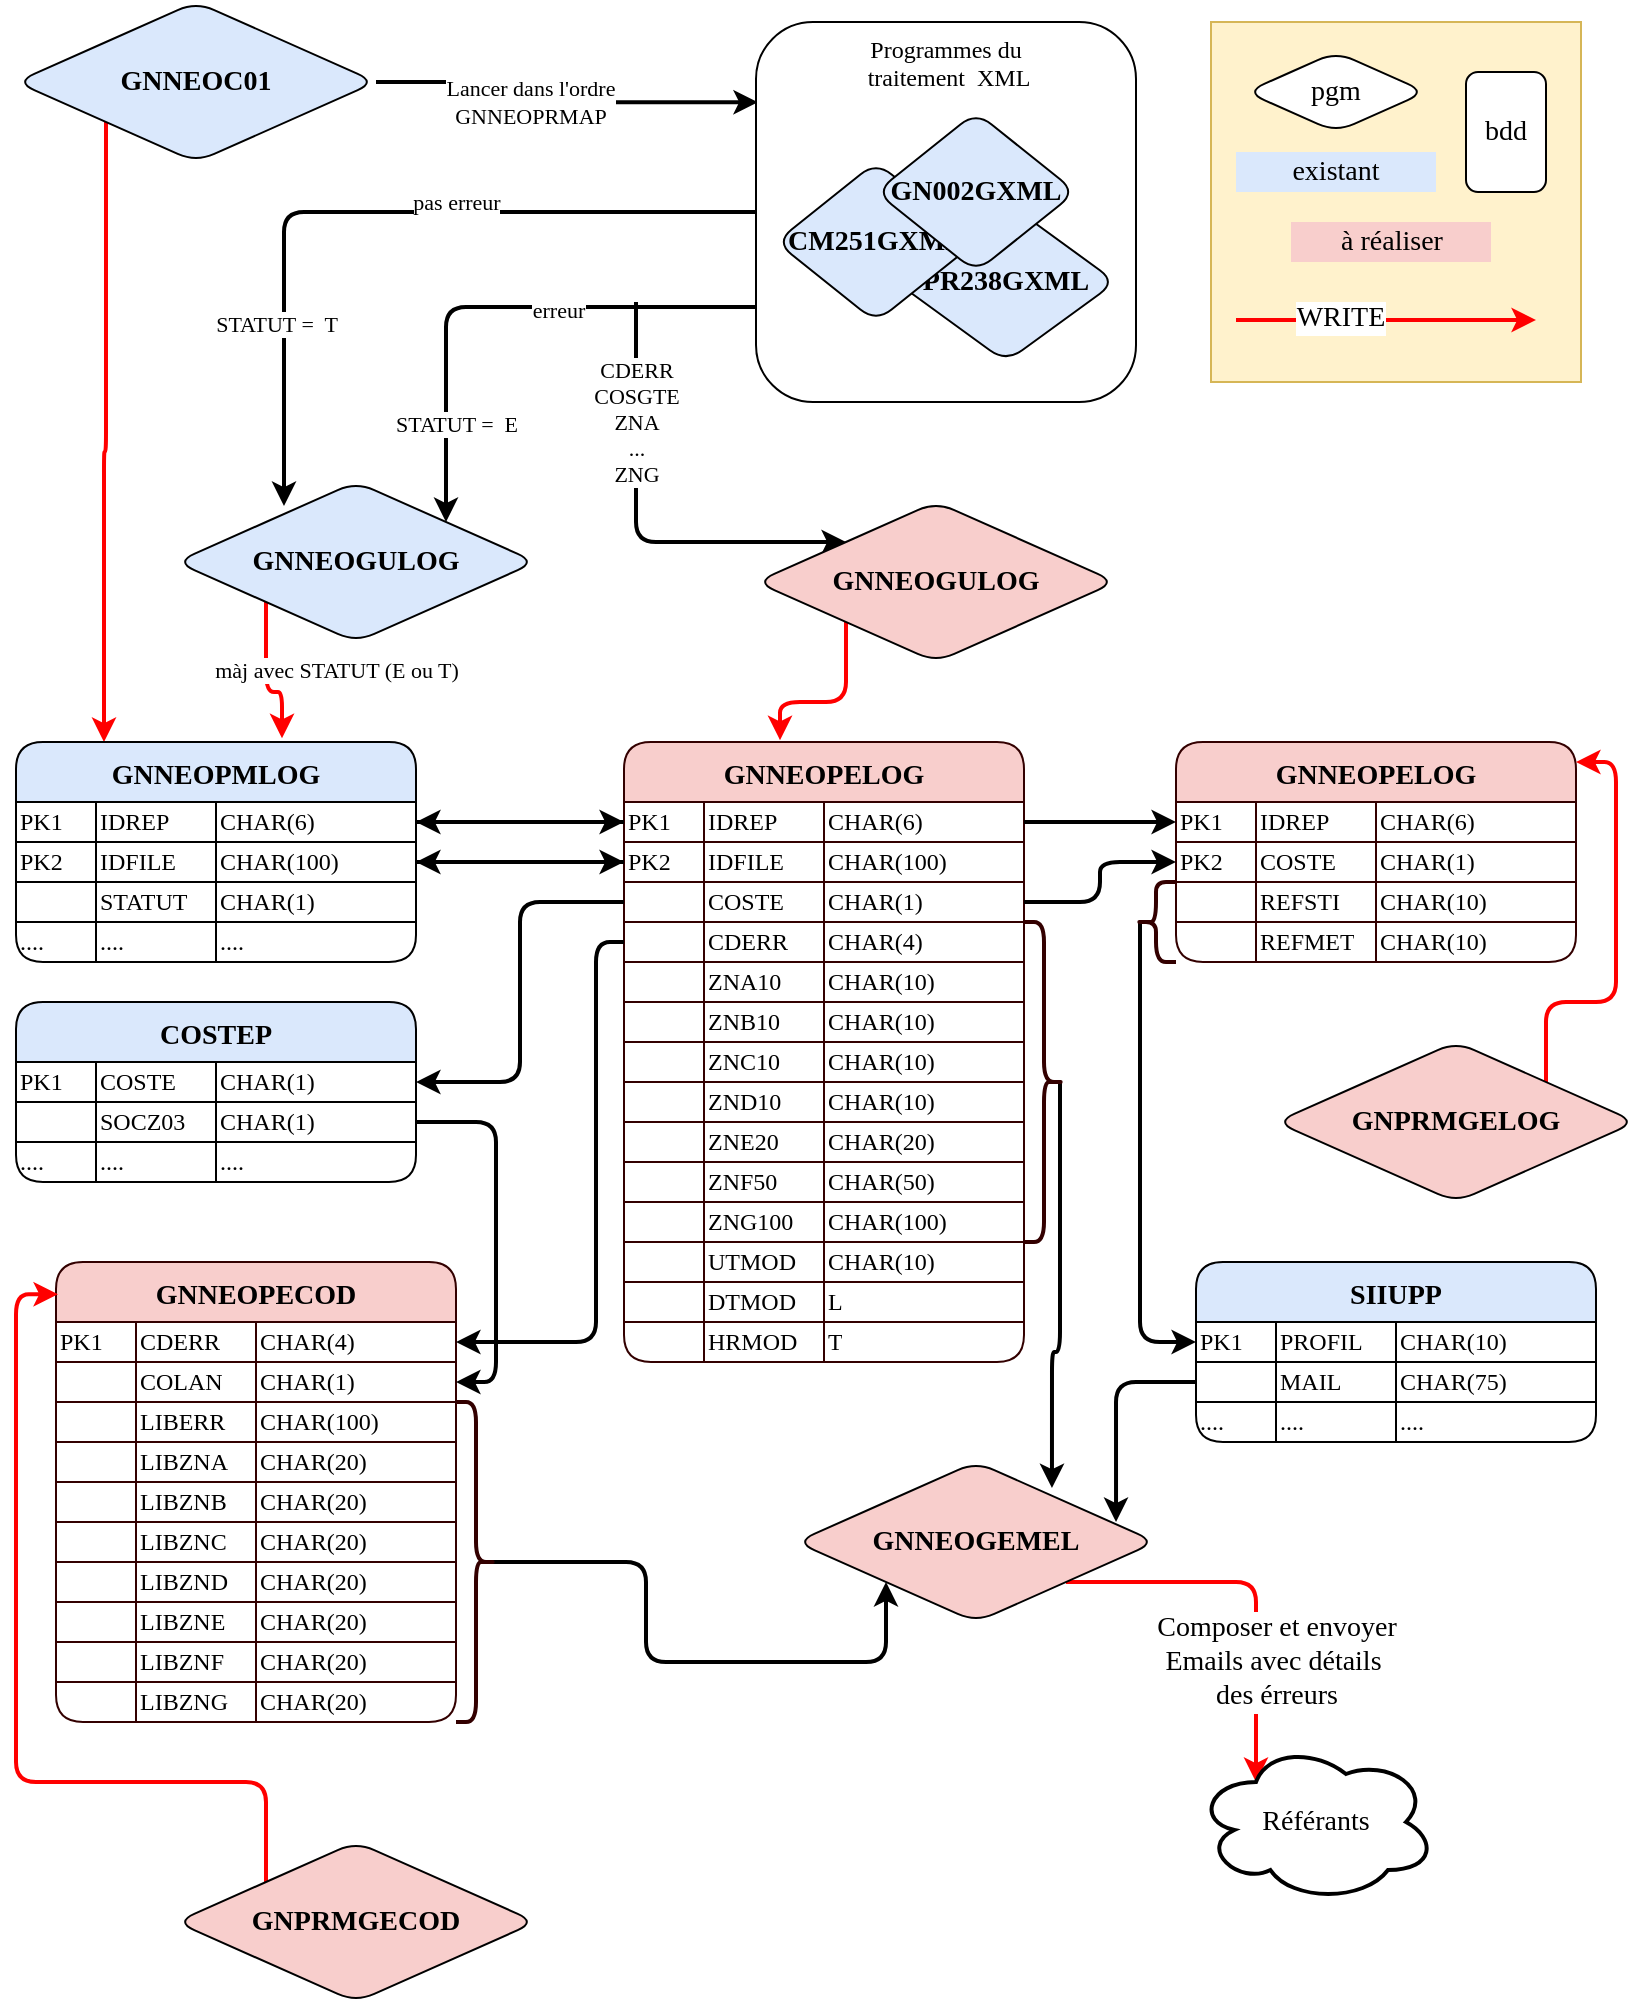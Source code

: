 <mxfile version="20.3.6" type="github">
  <diagram id="R2lEEEUBdFMjLlhIrx00" name="Page-1">
    <mxGraphModel dx="1421" dy="772" grid="1" gridSize="10" guides="1" tooltips="1" connect="1" arrows="1" fold="1" page="1" pageScale="1" pageWidth="827" pageHeight="1169" math="0" shadow="0" extFonts="Permanent Marker^https://fonts.googleapis.com/css?family=Permanent+Marker">
      <root>
        <mxCell id="0" />
        <mxCell id="1" parent="0" />
        <mxCell id="Q_3XYaanB24GyefzYqrK-11" style="edgeStyle=orthogonalEdgeStyle;rounded=1;orthogonalLoop=1;jettySize=auto;html=1;exitX=1;exitY=0.5;exitDx=0;exitDy=0;entryX=0.005;entryY=0.211;entryDx=0;entryDy=0;entryPerimeter=0;strokeWidth=2;fontFamily=luxi mono;fontSource=https%3A%2F%2Ffonts.googleapis.com%2Fcss%3Ffamily%3Dluxi%2Bmono;" edge="1" parent="1" source="01idJhSZlLRtghU_HD-t-403" target="Q_3XYaanB24GyefzYqrK-7">
          <mxGeometry relative="1" as="geometry" />
        </mxCell>
        <mxCell id="Q_3XYaanB24GyefzYqrK-12" value="Lancer dans l&#39;ordre&lt;br&gt;GNNEOPRMAP" style="edgeLabel;html=1;align=center;verticalAlign=middle;resizable=0;points=[];fontFamily=luxi mono;fontSource=https%3A%2F%2Ffonts.googleapis.com%2Fcss%3Ffamily%3Dluxi%2Bmono;" vertex="1" connectable="0" parent="Q_3XYaanB24GyefzYqrK-11">
          <mxGeometry x="0.357" y="1" relative="1" as="geometry">
            <mxPoint x="-50" y="1" as="offset" />
          </mxGeometry>
        </mxCell>
        <mxCell id="Q_3XYaanB24GyefzYqrK-86" style="edgeStyle=orthogonalEdgeStyle;rounded=1;orthogonalLoop=1;jettySize=auto;html=1;exitX=0;exitY=1;exitDx=0;exitDy=0;entryX=0.22;entryY=0;entryDx=0;entryDy=0;entryPerimeter=0;strokeWidth=2;strokeColor=#FF0000;fontFamily=luxi mono;fontSource=https%3A%2F%2Ffonts.googleapis.com%2Fcss%3Ffamily%3Dluxi%2Bmono;" edge="1" parent="1" source="01idJhSZlLRtghU_HD-t-403" target="Q_3XYaanB24GyefzYqrK-25">
          <mxGeometry relative="1" as="geometry" />
        </mxCell>
        <mxCell id="01idJhSZlLRtghU_HD-t-403" value="GNNEOC01" style="rhombus;whiteSpace=wrap;html=1;rounded=1;shadow=0;sketch=0;strokeWidth=1;fillColor=#dae8fc;strokeColor=default;fontFamily=luxi mono;fontSize=14;startSize=30;fontStyle=1;fontSource=https%3A%2F%2Ffonts.googleapis.com%2Fcss%3Ffamily%3Dluxi%2Bmono;" parent="1" vertex="1">
          <mxGeometry x="10" y="10" width="180" height="80" as="geometry" />
        </mxCell>
        <mxCell id="Q_3XYaanB24GyefzYqrK-14" style="edgeStyle=orthogonalEdgeStyle;rounded=1;orthogonalLoop=1;jettySize=auto;html=1;exitX=0;exitY=0.5;exitDx=0;exitDy=0;entryX=0.3;entryY=0.15;entryDx=0;entryDy=0;entryPerimeter=0;strokeWidth=2;fontFamily=luxi mono;fontSource=https%3A%2F%2Ffonts.googleapis.com%2Fcss%3Ffamily%3Dluxi%2Bmono;" edge="1" parent="1" source="Q_3XYaanB24GyefzYqrK-7" target="Q_3XYaanB24GyefzYqrK-13">
          <mxGeometry relative="1" as="geometry">
            <Array as="points">
              <mxPoint x="144" y="115" />
            </Array>
          </mxGeometry>
        </mxCell>
        <mxCell id="Q_3XYaanB24GyefzYqrK-15" value="pas erreur" style="edgeLabel;html=1;align=center;verticalAlign=middle;resizable=0;points=[];fontFamily=luxi mono;fontSource=https%3A%2F%2Ffonts.googleapis.com%2Fcss%3Ffamily%3Dluxi%2Bmono;" vertex="1" connectable="0" parent="Q_3XYaanB24GyefzYqrK-14">
          <mxGeometry x="0.249" y="-1" relative="1" as="geometry">
            <mxPoint x="87" y="-8" as="offset" />
          </mxGeometry>
        </mxCell>
        <mxCell id="Q_3XYaanB24GyefzYqrK-16" value="STATUT =&amp;nbsp; T" style="edgeLabel;html=1;align=center;verticalAlign=middle;resizable=0;points=[];fontFamily=luxi mono;fontSource=https%3A%2F%2Ffonts.googleapis.com%2Fcss%3Ffamily%3Dluxi%2Bmono;" vertex="1" connectable="0" parent="Q_3XYaanB24GyefzYqrK-14">
          <mxGeometry x="0.7" relative="1" as="geometry">
            <mxPoint x="-4" y="-34" as="offset" />
          </mxGeometry>
        </mxCell>
        <mxCell id="Q_3XYaanB24GyefzYqrK-17" style="edgeStyle=orthogonalEdgeStyle;rounded=1;orthogonalLoop=1;jettySize=auto;html=1;exitX=0;exitY=0.75;exitDx=0;exitDy=0;entryX=1;entryY=0;entryDx=0;entryDy=0;strokeWidth=2;fontFamily=luxi mono;fontSource=https%3A%2F%2Ffonts.googleapis.com%2Fcss%3Ffamily%3Dluxi%2Bmono;" edge="1" parent="1" source="Q_3XYaanB24GyefzYqrK-7" target="Q_3XYaanB24GyefzYqrK-13">
          <mxGeometry relative="1" as="geometry">
            <Array as="points">
              <mxPoint x="225" y="163" />
            </Array>
          </mxGeometry>
        </mxCell>
        <mxCell id="Q_3XYaanB24GyefzYqrK-18" value="STATUT =&amp;nbsp; E" style="edgeLabel;html=1;align=center;verticalAlign=middle;resizable=0;points=[];fontFamily=luxi mono;fontSource=https%3A%2F%2Ffonts.googleapis.com%2Fcss%3Ffamily%3Dluxi%2Bmono;" vertex="1" connectable="0" parent="Q_3XYaanB24GyefzYqrK-17">
          <mxGeometry x="0.459" relative="1" as="geometry">
            <mxPoint x="5" y="22" as="offset" />
          </mxGeometry>
        </mxCell>
        <mxCell id="Q_3XYaanB24GyefzYqrK-19" value="erreur" style="edgeLabel;html=1;align=center;verticalAlign=middle;resizable=0;points=[];fontFamily=luxi mono;fontSource=https%3A%2F%2Ffonts.googleapis.com%2Fcss%3Ffamily%3Dluxi%2Bmono;" vertex="1" connectable="0" parent="Q_3XYaanB24GyefzYqrK-17">
          <mxGeometry x="-0.246" y="1" relative="1" as="geometry">
            <mxPoint as="offset" />
          </mxGeometry>
        </mxCell>
        <mxCell id="Q_3XYaanB24GyefzYqrK-7" value="Programmes du&lt;br&gt;&amp;nbsp;traitement&amp;nbsp; XML" style="whiteSpace=wrap;html=1;aspect=fixed;rounded=1;verticalAlign=top;fontFamily=luxi mono;fontSource=https%3A%2F%2Ffonts.googleapis.com%2Fcss%3Ffamily%3Dluxi%2Bmono;" vertex="1" parent="1">
          <mxGeometry x="380" y="20" width="190" height="190" as="geometry" />
        </mxCell>
        <mxCell id="Q_3XYaanB24GyefzYqrK-8" value="PR238GXML" style="rhombus;whiteSpace=wrap;html=1;rounded=1;fillColor=#dae8fc;strokeColor=default;fontFamily=luxi mono;fontSize=14;startSize=30;strokeWidth=1;sketch=0;shadow=0;fontStyle=1;fontSource=https%3A%2F%2Ffonts.googleapis.com%2Fcss%3Ffamily%3Dluxi%2Bmono;" vertex="1" parent="1">
          <mxGeometry x="450" y="110" width="110" height="80" as="geometry" />
        </mxCell>
        <mxCell id="Q_3XYaanB24GyefzYqrK-9" value="CM251GXML" style="rhombus;whiteSpace=wrap;html=1;rounded=1;fillColor=#dae8fc;strokeColor=default;fontFamily=luxi mono;fontSize=14;startSize=30;strokeWidth=1;sketch=0;shadow=0;fontStyle=1;fontSource=https%3A%2F%2Ffonts.googleapis.com%2Fcss%3Ffamily%3Dluxi%2Bmono;" vertex="1" parent="1">
          <mxGeometry x="390" y="90" width="100" height="80" as="geometry" />
        </mxCell>
        <mxCell id="Q_3XYaanB24GyefzYqrK-10" value="GN002GXML" style="rhombus;whiteSpace=wrap;html=1;rounded=1;fillColor=#dae8fc;strokeColor=default;fontFamily=luxi mono;fontSize=14;startSize=30;strokeWidth=1;sketch=0;shadow=0;fontStyle=1;fontSource=https%3A%2F%2Ffonts.googleapis.com%2Fcss%3Ffamily%3Dluxi%2Bmono;" vertex="1" parent="1">
          <mxGeometry x="440" y="65" width="100" height="80" as="geometry" />
        </mxCell>
        <mxCell id="Q_3XYaanB24GyefzYqrK-101" style="edgeStyle=orthogonalEdgeStyle;rounded=1;orthogonalLoop=1;jettySize=auto;html=1;exitX=0;exitY=1;exitDx=0;exitDy=0;strokeColor=#FF0000;strokeWidth=2;entryX=0.665;entryY=-0.017;entryDx=0;entryDy=0;entryPerimeter=0;fontFamily=luxi mono;fontSource=https%3A%2F%2Ffonts.googleapis.com%2Fcss%3Ffamily%3Dluxi%2Bmono;" edge="1" parent="1" source="Q_3XYaanB24GyefzYqrK-13" target="Q_3XYaanB24GyefzYqrK-25">
          <mxGeometry relative="1" as="geometry">
            <mxPoint x="270" y="360" as="targetPoint" />
          </mxGeometry>
        </mxCell>
        <mxCell id="Q_3XYaanB24GyefzYqrK-103" value="màj avec STATUT (E ou T)" style="edgeLabel;html=1;align=center;verticalAlign=middle;resizable=0;points=[];fontFamily=luxi mono;fontSource=https%3A%2F%2Ffonts.googleapis.com%2Fcss%3Ffamily%3Dluxi%2Bmono;" vertex="1" connectable="0" parent="Q_3XYaanB24GyefzYqrK-101">
          <mxGeometry x="-0.103" y="1" relative="1" as="geometry">
            <mxPoint x="34" as="offset" />
          </mxGeometry>
        </mxCell>
        <mxCell id="Q_3XYaanB24GyefzYqrK-13" value="GNNEOGULOG" style="rhombus;whiteSpace=wrap;html=1;rounded=1;shadow=0;sketch=0;strokeWidth=1;fillColor=#dae8fc;strokeColor=default;fontFamily=luxi mono;fontSize=14;startSize=30;fontStyle=1;fontSource=https%3A%2F%2Ffonts.googleapis.com%2Fcss%3Ffamily%3Dluxi%2Bmono;" vertex="1" parent="1">
          <mxGeometry x="90" y="250" width="180" height="80" as="geometry" />
        </mxCell>
        <mxCell id="Q_3XYaanB24GyefzYqrK-20" style="edgeStyle=orthogonalEdgeStyle;rounded=1;orthogonalLoop=1;jettySize=auto;html=1;entryX=0;entryY=0;entryDx=0;entryDy=0;strokeWidth=2;fontFamily=luxi mono;fontSource=https%3A%2F%2Ffonts.googleapis.com%2Fcss%3Ffamily%3Dluxi%2Bmono;" edge="1" parent="1" target="Q_3XYaanB24GyefzYqrK-23">
          <mxGeometry relative="1" as="geometry">
            <mxPoint x="320" y="160" as="sourcePoint" />
            <mxPoint x="330" y="417.5" as="targetPoint" />
            <Array as="points">
              <mxPoint x="320" y="280" />
            </Array>
          </mxGeometry>
        </mxCell>
        <mxCell id="Q_3XYaanB24GyefzYqrK-24" value="CDERR&lt;br&gt;COSGTE&lt;br&gt;ZNA&lt;br&gt;...&lt;br&gt;ZNG" style="edgeLabel;html=1;align=center;verticalAlign=middle;resizable=0;points=[];fontFamily=luxi mono;fontSource=https%3A%2F%2Ffonts.googleapis.com%2Fcss%3Ffamily%3Dluxi%2Bmono;" vertex="1" connectable="0" parent="Q_3XYaanB24GyefzYqrK-20">
          <mxGeometry x="-0.653" y="2" relative="1" as="geometry">
            <mxPoint x="-2" y="21" as="offset" />
          </mxGeometry>
        </mxCell>
        <mxCell id="Q_3XYaanB24GyefzYqrK-100" style="edgeStyle=orthogonalEdgeStyle;rounded=1;orthogonalLoop=1;jettySize=auto;html=1;exitX=0;exitY=1;exitDx=0;exitDy=0;strokeColor=#FF0000;strokeWidth=2;entryX=0.39;entryY=-0.003;entryDx=0;entryDy=0;fontFamily=luxi mono;entryPerimeter=0;fontSource=https%3A%2F%2Ffonts.googleapis.com%2Fcss%3Ffamily%3Dluxi%2Bmono;" edge="1" parent="1" source="Q_3XYaanB24GyefzYqrK-23" target="Q_3XYaanB24GyefzYqrK-177">
          <mxGeometry relative="1" as="geometry">
            <mxPoint x="360" y="380" as="targetPoint" />
          </mxGeometry>
        </mxCell>
        <mxCell id="Q_3XYaanB24GyefzYqrK-23" value="GNNEOGULOG" style="rhombus;whiteSpace=wrap;html=1;rounded=1;shadow=0;sketch=0;strokeWidth=1;fillColor=#f8cecc;strokeColor=#000000;fontFamily=luxi mono;fontSize=14;startSize=30;fontStyle=1;fontSource=https%3A%2F%2Ffonts.googleapis.com%2Fcss%3Ffamily%3Dluxi%2Bmono;" vertex="1" parent="1">
          <mxGeometry x="380" y="260" width="180" height="80" as="geometry" />
        </mxCell>
        <mxCell id="Q_3XYaanB24GyefzYqrK-25" value="GNNEOPMLOG" style="shape=table;startSize=30;container=1;collapsible=0;childLayout=tableLayout;rounded=1;fillColor=#dae8fc;strokeColor=default;strokeWidth=1;perimeterSpacing=0;swimlaneLine=1;sketch=0;shadow=0;fontFamily=luxi mono;fontSize=14;fontStyle=1;fontSource=https%3A%2F%2Ffonts.googleapis.com%2Fcss%3Ffamily%3Dluxi%2Bmono;" vertex="1" parent="1">
          <mxGeometry x="10" y="380" width="200" height="110" as="geometry" />
        </mxCell>
        <mxCell id="Q_3XYaanB24GyefzYqrK-55" style="shape=tableRow;horizontal=0;startSize=0;swimlaneHead=0;swimlaneBody=0;top=0;left=0;bottom=0;right=0;collapsible=0;dropTarget=0;fillColor=none;points=[[0,0.5],[1,0.5]];portConstraint=eastwest;align=left;fontFamily=luxi mono;fontSource=https%3A%2F%2Ffonts.googleapis.com%2Fcss%3Ffamily%3Dluxi%2Bmono;" vertex="1" parent="Q_3XYaanB24GyefzYqrK-25">
          <mxGeometry y="30" width="200" height="20" as="geometry" />
        </mxCell>
        <mxCell id="Q_3XYaanB24GyefzYqrK-56" value="PK1" style="shape=partialRectangle;html=1;whiteSpace=wrap;connectable=0;overflow=hidden;fillColor=none;top=0;left=0;bottom=0;right=0;pointerEvents=1;align=left;fontFamily=luxi mono;fontSource=https%3A%2F%2Ffonts.googleapis.com%2Fcss%3Ffamily%3Dluxi%2Bmono;" vertex="1" parent="Q_3XYaanB24GyefzYqrK-55">
          <mxGeometry width="40" height="20" as="geometry">
            <mxRectangle width="40" height="20" as="alternateBounds" />
          </mxGeometry>
        </mxCell>
        <mxCell id="Q_3XYaanB24GyefzYqrK-57" value="IDREP" style="shape=partialRectangle;html=1;whiteSpace=wrap;connectable=0;overflow=hidden;fillColor=none;top=0;left=0;bottom=0;right=0;pointerEvents=1;align=left;fontFamily=luxi mono;fontSource=https%3A%2F%2Ffonts.googleapis.com%2Fcss%3Ffamily%3Dluxi%2Bmono;" vertex="1" parent="Q_3XYaanB24GyefzYqrK-55">
          <mxGeometry x="40" width="60" height="20" as="geometry">
            <mxRectangle width="60" height="20" as="alternateBounds" />
          </mxGeometry>
        </mxCell>
        <mxCell id="Q_3XYaanB24GyefzYqrK-58" value="CHAR(6)" style="shape=partialRectangle;html=1;whiteSpace=wrap;connectable=0;overflow=hidden;fillColor=none;top=0;left=0;bottom=0;right=0;pointerEvents=1;align=left;fontFamily=luxi mono;fontSource=https%3A%2F%2Ffonts.googleapis.com%2Fcss%3Ffamily%3Dluxi%2Bmono;" vertex="1" parent="Q_3XYaanB24GyefzYqrK-55">
          <mxGeometry x="100" width="100" height="20" as="geometry">
            <mxRectangle width="100" height="20" as="alternateBounds" />
          </mxGeometry>
        </mxCell>
        <mxCell id="Q_3XYaanB24GyefzYqrK-150" style="shape=tableRow;horizontal=0;startSize=0;swimlaneHead=0;swimlaneBody=0;top=0;left=0;bottom=0;right=0;collapsible=0;dropTarget=0;fillColor=none;points=[[0,0.5],[1,0.5]];portConstraint=eastwest;align=left;fontFamily=luxi mono;fontSource=https%3A%2F%2Ffonts.googleapis.com%2Fcss%3Ffamily%3Dluxi%2Bmono;" vertex="1" parent="Q_3XYaanB24GyefzYqrK-25">
          <mxGeometry y="50" width="200" height="20" as="geometry" />
        </mxCell>
        <mxCell id="Q_3XYaanB24GyefzYqrK-151" value="PK2" style="shape=partialRectangle;html=1;whiteSpace=wrap;connectable=0;overflow=hidden;fillColor=none;top=0;left=0;bottom=0;right=0;pointerEvents=1;align=left;fontFamily=luxi mono;fontSource=https%3A%2F%2Ffonts.googleapis.com%2Fcss%3Ffamily%3Dluxi%2Bmono;" vertex="1" parent="Q_3XYaanB24GyefzYqrK-150">
          <mxGeometry width="40" height="20" as="geometry">
            <mxRectangle width="40" height="20" as="alternateBounds" />
          </mxGeometry>
        </mxCell>
        <mxCell id="Q_3XYaanB24GyefzYqrK-152" value="IDFILE" style="shape=partialRectangle;html=1;whiteSpace=wrap;connectable=0;overflow=hidden;fillColor=none;top=0;left=0;bottom=0;right=0;pointerEvents=1;align=left;fontFamily=luxi mono;fontSource=https%3A%2F%2Ffonts.googleapis.com%2Fcss%3Ffamily%3Dluxi%2Bmono;" vertex="1" parent="Q_3XYaanB24GyefzYqrK-150">
          <mxGeometry x="40" width="60" height="20" as="geometry">
            <mxRectangle width="60" height="20" as="alternateBounds" />
          </mxGeometry>
        </mxCell>
        <mxCell id="Q_3XYaanB24GyefzYqrK-153" value="CHAR(100)" style="shape=partialRectangle;html=1;whiteSpace=wrap;connectable=0;overflow=hidden;fillColor=none;top=0;left=0;bottom=0;right=0;pointerEvents=1;align=left;fontFamily=luxi mono;fontSource=https%3A%2F%2Ffonts.googleapis.com%2Fcss%3Ffamily%3Dluxi%2Bmono;" vertex="1" parent="Q_3XYaanB24GyefzYqrK-150">
          <mxGeometry x="100" width="100" height="20" as="geometry">
            <mxRectangle width="100" height="20" as="alternateBounds" />
          </mxGeometry>
        </mxCell>
        <mxCell id="Q_3XYaanB24GyefzYqrK-154" style="shape=tableRow;horizontal=0;startSize=0;swimlaneHead=0;swimlaneBody=0;top=0;left=0;bottom=0;right=0;collapsible=0;dropTarget=0;fillColor=none;points=[[0,0.5],[1,0.5]];portConstraint=eastwest;align=left;fontFamily=luxi mono;fontSource=https%3A%2F%2Ffonts.googleapis.com%2Fcss%3Ffamily%3Dluxi%2Bmono;" vertex="1" parent="Q_3XYaanB24GyefzYqrK-25">
          <mxGeometry y="70" width="200" height="20" as="geometry" />
        </mxCell>
        <mxCell id="Q_3XYaanB24GyefzYqrK-155" style="shape=partialRectangle;html=1;whiteSpace=wrap;connectable=0;overflow=hidden;fillColor=none;top=0;left=0;bottom=0;right=0;pointerEvents=1;align=left;fontFamily=luxi mono;fontSource=https%3A%2F%2Ffonts.googleapis.com%2Fcss%3Ffamily%3Dluxi%2Bmono;" vertex="1" parent="Q_3XYaanB24GyefzYqrK-154">
          <mxGeometry width="40" height="20" as="geometry">
            <mxRectangle width="40" height="20" as="alternateBounds" />
          </mxGeometry>
        </mxCell>
        <mxCell id="Q_3XYaanB24GyefzYqrK-156" value="STATUT" style="shape=partialRectangle;html=1;whiteSpace=wrap;connectable=0;overflow=hidden;fillColor=none;top=0;left=0;bottom=0;right=0;pointerEvents=1;align=left;fontFamily=luxi mono;fontSource=https%3A%2F%2Ffonts.googleapis.com%2Fcss%3Ffamily%3Dluxi%2Bmono;" vertex="1" parent="Q_3XYaanB24GyefzYqrK-154">
          <mxGeometry x="40" width="60" height="20" as="geometry">
            <mxRectangle width="60" height="20" as="alternateBounds" />
          </mxGeometry>
        </mxCell>
        <mxCell id="Q_3XYaanB24GyefzYqrK-157" value="CHAR(1)" style="shape=partialRectangle;html=1;whiteSpace=wrap;connectable=0;overflow=hidden;fillColor=none;top=0;left=0;bottom=0;right=0;pointerEvents=1;align=left;fontFamily=luxi mono;fontSource=https%3A%2F%2Ffonts.googleapis.com%2Fcss%3Ffamily%3Dluxi%2Bmono;" vertex="1" parent="Q_3XYaanB24GyefzYqrK-154">
          <mxGeometry x="100" width="100" height="20" as="geometry">
            <mxRectangle width="100" height="20" as="alternateBounds" />
          </mxGeometry>
        </mxCell>
        <mxCell id="Q_3XYaanB24GyefzYqrK-158" style="shape=tableRow;horizontal=0;startSize=0;swimlaneHead=0;swimlaneBody=0;top=0;left=0;bottom=0;right=0;collapsible=0;dropTarget=0;fillColor=none;points=[[0,0.5],[1,0.5]];portConstraint=eastwest;align=left;fontFamily=luxi mono;fontSource=https%3A%2F%2Ffonts.googleapis.com%2Fcss%3Ffamily%3Dluxi%2Bmono;" vertex="1" parent="Q_3XYaanB24GyefzYqrK-25">
          <mxGeometry y="90" width="200" height="20" as="geometry" />
        </mxCell>
        <mxCell id="Q_3XYaanB24GyefzYqrK-159" value="...." style="shape=partialRectangle;html=1;whiteSpace=wrap;connectable=0;overflow=hidden;fillColor=none;top=0;left=0;bottom=0;right=0;pointerEvents=1;align=left;fontFamily=luxi mono;fontSource=https%3A%2F%2Ffonts.googleapis.com%2Fcss%3Ffamily%3Dluxi%2Bmono;" vertex="1" parent="Q_3XYaanB24GyefzYqrK-158">
          <mxGeometry width="40" height="20" as="geometry">
            <mxRectangle width="40" height="20" as="alternateBounds" />
          </mxGeometry>
        </mxCell>
        <mxCell id="Q_3XYaanB24GyefzYqrK-160" value="...." style="shape=partialRectangle;html=1;whiteSpace=wrap;connectable=0;overflow=hidden;fillColor=none;top=0;left=0;bottom=0;right=0;pointerEvents=1;align=left;fontFamily=luxi mono;fontSource=https%3A%2F%2Ffonts.googleapis.com%2Fcss%3Ffamily%3Dluxi%2Bmono;" vertex="1" parent="Q_3XYaanB24GyefzYqrK-158">
          <mxGeometry x="40" width="60" height="20" as="geometry">
            <mxRectangle width="60" height="20" as="alternateBounds" />
          </mxGeometry>
        </mxCell>
        <mxCell id="Q_3XYaanB24GyefzYqrK-161" value="...." style="shape=partialRectangle;html=1;whiteSpace=wrap;connectable=0;overflow=hidden;fillColor=none;top=0;left=0;bottom=0;right=0;pointerEvents=1;align=left;fontFamily=luxi mono;fontSource=https%3A%2F%2Ffonts.googleapis.com%2Fcss%3Ffamily%3Dluxi%2Bmono;" vertex="1" parent="Q_3XYaanB24GyefzYqrK-158">
          <mxGeometry x="100" width="100" height="20" as="geometry">
            <mxRectangle width="100" height="20" as="alternateBounds" />
          </mxGeometry>
        </mxCell>
        <mxCell id="Q_3XYaanB24GyefzYqrK-177" value="GNNEOPELOG" style="shape=table;startSize=30;container=1;collapsible=0;childLayout=tableLayout;rounded=1;fillColor=#f8cecc;strokeColor=#330000;strokeWidth=1;perimeterSpacing=0;swimlaneLine=1;sketch=0;shadow=0;fontFamily=luxi mono;fontSize=14;fontStyle=1;fontSource=https%3A%2F%2Ffonts.googleapis.com%2Fcss%3Ffamily%3Dluxi%2Bmono;" vertex="1" parent="1">
          <mxGeometry x="314" y="380" width="200" height="310" as="geometry" />
        </mxCell>
        <mxCell id="Q_3XYaanB24GyefzYqrK-178" style="shape=tableRow;horizontal=0;startSize=0;swimlaneHead=0;swimlaneBody=0;top=0;left=0;bottom=0;right=0;collapsible=0;dropTarget=0;fillColor=none;points=[[0,0.5],[1,0.5]];portConstraint=eastwest;align=left;fontFamily=luxi mono;fontSource=https%3A%2F%2Ffonts.googleapis.com%2Fcss%3Ffamily%3Dluxi%2Bmono;" vertex="1" parent="Q_3XYaanB24GyefzYqrK-177">
          <mxGeometry y="30" width="200" height="20" as="geometry" />
        </mxCell>
        <mxCell id="Q_3XYaanB24GyefzYqrK-179" value="PK1" style="shape=partialRectangle;html=1;whiteSpace=wrap;connectable=0;overflow=hidden;fillColor=none;top=0;left=0;bottom=0;right=0;pointerEvents=1;align=left;fontFamily=luxi mono;fontSource=https%3A%2F%2Ffonts.googleapis.com%2Fcss%3Ffamily%3Dluxi%2Bmono;" vertex="1" parent="Q_3XYaanB24GyefzYqrK-178">
          <mxGeometry width="40" height="20" as="geometry">
            <mxRectangle width="40" height="20" as="alternateBounds" />
          </mxGeometry>
        </mxCell>
        <mxCell id="Q_3XYaanB24GyefzYqrK-180" value="IDREP" style="shape=partialRectangle;html=1;whiteSpace=wrap;connectable=0;overflow=hidden;fillColor=none;top=0;left=0;bottom=0;right=0;pointerEvents=1;align=left;fontFamily=luxi mono;fontSource=https%3A%2F%2Ffonts.googleapis.com%2Fcss%3Ffamily%3Dluxi%2Bmono;" vertex="1" parent="Q_3XYaanB24GyefzYqrK-178">
          <mxGeometry x="40" width="60" height="20" as="geometry">
            <mxRectangle width="60" height="20" as="alternateBounds" />
          </mxGeometry>
        </mxCell>
        <mxCell id="Q_3XYaanB24GyefzYqrK-181" value="CHAR(6)" style="shape=partialRectangle;html=1;whiteSpace=wrap;connectable=0;overflow=hidden;fillColor=none;top=0;left=0;bottom=0;right=0;pointerEvents=1;align=left;fontFamily=luxi mono;fontSource=https%3A%2F%2Ffonts.googleapis.com%2Fcss%3Ffamily%3Dluxi%2Bmono;" vertex="1" parent="Q_3XYaanB24GyefzYqrK-178">
          <mxGeometry x="100" width="100" height="20" as="geometry">
            <mxRectangle width="100" height="20" as="alternateBounds" />
          </mxGeometry>
        </mxCell>
        <mxCell id="Q_3XYaanB24GyefzYqrK-182" style="shape=tableRow;horizontal=0;startSize=0;swimlaneHead=0;swimlaneBody=0;top=0;left=0;bottom=0;right=0;collapsible=0;dropTarget=0;fillColor=none;points=[[0,0.5],[1,0.5]];portConstraint=eastwest;align=left;fontFamily=luxi mono;fontSource=https%3A%2F%2Ffonts.googleapis.com%2Fcss%3Ffamily%3Dluxi%2Bmono;" vertex="1" parent="Q_3XYaanB24GyefzYqrK-177">
          <mxGeometry y="50" width="200" height="20" as="geometry" />
        </mxCell>
        <mxCell id="Q_3XYaanB24GyefzYqrK-183" value="PK2" style="shape=partialRectangle;html=1;whiteSpace=wrap;connectable=0;overflow=hidden;fillColor=none;top=0;left=0;bottom=0;right=0;pointerEvents=1;align=left;fontFamily=luxi mono;fontSource=https%3A%2F%2Ffonts.googleapis.com%2Fcss%3Ffamily%3Dluxi%2Bmono;" vertex="1" parent="Q_3XYaanB24GyefzYqrK-182">
          <mxGeometry width="40" height="20" as="geometry">
            <mxRectangle width="40" height="20" as="alternateBounds" />
          </mxGeometry>
        </mxCell>
        <mxCell id="Q_3XYaanB24GyefzYqrK-184" value="IDFILE" style="shape=partialRectangle;html=1;whiteSpace=wrap;connectable=0;overflow=hidden;fillColor=none;top=0;left=0;bottom=0;right=0;pointerEvents=1;align=left;fontFamily=luxi mono;fontSource=https%3A%2F%2Ffonts.googleapis.com%2Fcss%3Ffamily%3Dluxi%2Bmono;" vertex="1" parent="Q_3XYaanB24GyefzYqrK-182">
          <mxGeometry x="40" width="60" height="20" as="geometry">
            <mxRectangle width="60" height="20" as="alternateBounds" />
          </mxGeometry>
        </mxCell>
        <mxCell id="Q_3XYaanB24GyefzYqrK-185" value="CHAR(100)" style="shape=partialRectangle;html=1;whiteSpace=wrap;connectable=0;overflow=hidden;fillColor=none;top=0;left=0;bottom=0;right=0;pointerEvents=1;align=left;fontFamily=luxi mono;fontSource=https%3A%2F%2Ffonts.googleapis.com%2Fcss%3Ffamily%3Dluxi%2Bmono;" vertex="1" parent="Q_3XYaanB24GyefzYqrK-182">
          <mxGeometry x="100" width="100" height="20" as="geometry">
            <mxRectangle width="100" height="20" as="alternateBounds" />
          </mxGeometry>
        </mxCell>
        <mxCell id="Q_3XYaanB24GyefzYqrK-194" style="shape=tableRow;horizontal=0;startSize=0;swimlaneHead=0;swimlaneBody=0;top=0;left=0;bottom=0;right=0;collapsible=0;dropTarget=0;fillColor=none;points=[[0,0.5],[1,0.5]];portConstraint=eastwest;align=left;fontFamily=luxi mono;fontSource=https%3A%2F%2Ffonts.googleapis.com%2Fcss%3Ffamily%3Dluxi%2Bmono;" vertex="1" parent="Q_3XYaanB24GyefzYqrK-177">
          <mxGeometry y="70" width="200" height="20" as="geometry" />
        </mxCell>
        <mxCell id="Q_3XYaanB24GyefzYqrK-195" style="shape=partialRectangle;html=1;whiteSpace=wrap;connectable=0;overflow=hidden;fillColor=none;top=0;left=0;bottom=0;right=0;pointerEvents=1;align=left;fontFamily=luxi mono;fontSource=https%3A%2F%2Ffonts.googleapis.com%2Fcss%3Ffamily%3Dluxi%2Bmono;" vertex="1" parent="Q_3XYaanB24GyefzYqrK-194">
          <mxGeometry width="40" height="20" as="geometry">
            <mxRectangle width="40" height="20" as="alternateBounds" />
          </mxGeometry>
        </mxCell>
        <mxCell id="Q_3XYaanB24GyefzYqrK-196" value="COSTE" style="shape=partialRectangle;html=1;whiteSpace=wrap;connectable=0;overflow=hidden;fillColor=none;top=0;left=0;bottom=0;right=0;pointerEvents=1;align=left;fontFamily=luxi mono;fontSource=https%3A%2F%2Ffonts.googleapis.com%2Fcss%3Ffamily%3Dluxi%2Bmono;" vertex="1" parent="Q_3XYaanB24GyefzYqrK-194">
          <mxGeometry x="40" width="60" height="20" as="geometry">
            <mxRectangle width="60" height="20" as="alternateBounds" />
          </mxGeometry>
        </mxCell>
        <mxCell id="Q_3XYaanB24GyefzYqrK-197" value="CHAR(1)" style="shape=partialRectangle;html=1;whiteSpace=wrap;connectable=0;overflow=hidden;fillColor=none;top=0;left=0;bottom=0;right=0;pointerEvents=1;align=left;fontFamily=luxi mono;fontSource=https%3A%2F%2Ffonts.googleapis.com%2Fcss%3Ffamily%3Dluxi%2Bmono;" vertex="1" parent="Q_3XYaanB24GyefzYqrK-194">
          <mxGeometry x="100" width="100" height="20" as="geometry">
            <mxRectangle width="100" height="20" as="alternateBounds" />
          </mxGeometry>
        </mxCell>
        <mxCell id="Q_3XYaanB24GyefzYqrK-198" style="shape=tableRow;horizontal=0;startSize=0;swimlaneHead=0;swimlaneBody=0;top=0;left=0;bottom=0;right=0;collapsible=0;dropTarget=0;fillColor=none;points=[[0,0.5],[1,0.5]];portConstraint=eastwest;align=left;fontFamily=luxi mono;fontSource=https%3A%2F%2Ffonts.googleapis.com%2Fcss%3Ffamily%3Dluxi%2Bmono;" vertex="1" parent="Q_3XYaanB24GyefzYqrK-177">
          <mxGeometry y="90" width="200" height="20" as="geometry" />
        </mxCell>
        <mxCell id="Q_3XYaanB24GyefzYqrK-199" style="shape=partialRectangle;html=1;whiteSpace=wrap;connectable=0;overflow=hidden;fillColor=none;top=0;left=0;bottom=0;right=0;pointerEvents=1;align=left;fontFamily=luxi mono;fontSource=https%3A%2F%2Ffonts.googleapis.com%2Fcss%3Ffamily%3Dluxi%2Bmono;" vertex="1" parent="Q_3XYaanB24GyefzYqrK-198">
          <mxGeometry width="40" height="20" as="geometry">
            <mxRectangle width="40" height="20" as="alternateBounds" />
          </mxGeometry>
        </mxCell>
        <mxCell id="Q_3XYaanB24GyefzYqrK-200" value="CDERR" style="shape=partialRectangle;html=1;whiteSpace=wrap;connectable=0;overflow=hidden;fillColor=none;top=0;left=0;bottom=0;right=0;pointerEvents=1;align=left;fontFamily=luxi mono;fontSource=https%3A%2F%2Ffonts.googleapis.com%2Fcss%3Ffamily%3Dluxi%2Bmono;" vertex="1" parent="Q_3XYaanB24GyefzYqrK-198">
          <mxGeometry x="40" width="60" height="20" as="geometry">
            <mxRectangle width="60" height="20" as="alternateBounds" />
          </mxGeometry>
        </mxCell>
        <mxCell id="Q_3XYaanB24GyefzYqrK-201" value="CHAR(4)" style="shape=partialRectangle;html=1;whiteSpace=wrap;connectable=0;overflow=hidden;fillColor=none;top=0;left=0;bottom=0;right=0;pointerEvents=1;align=left;fontFamily=luxi mono;fontSource=https%3A%2F%2Ffonts.googleapis.com%2Fcss%3Ffamily%3Dluxi%2Bmono;" vertex="1" parent="Q_3XYaanB24GyefzYqrK-198">
          <mxGeometry x="100" width="100" height="20" as="geometry">
            <mxRectangle width="100" height="20" as="alternateBounds" />
          </mxGeometry>
        </mxCell>
        <mxCell id="Q_3XYaanB24GyefzYqrK-202" style="shape=tableRow;horizontal=0;startSize=0;swimlaneHead=0;swimlaneBody=0;top=0;left=0;bottom=0;right=0;collapsible=0;dropTarget=0;fillColor=none;points=[[0,0.5],[1,0.5]];portConstraint=eastwest;align=left;fontFamily=luxi mono;fontSource=https%3A%2F%2Ffonts.googleapis.com%2Fcss%3Ffamily%3Dluxi%2Bmono;" vertex="1" parent="Q_3XYaanB24GyefzYqrK-177">
          <mxGeometry y="110" width="200" height="20" as="geometry" />
        </mxCell>
        <mxCell id="Q_3XYaanB24GyefzYqrK-203" style="shape=partialRectangle;html=1;whiteSpace=wrap;connectable=0;overflow=hidden;fillColor=none;top=0;left=0;bottom=0;right=0;pointerEvents=1;align=left;fontFamily=luxi mono;fontSource=https%3A%2F%2Ffonts.googleapis.com%2Fcss%3Ffamily%3Dluxi%2Bmono;" vertex="1" parent="Q_3XYaanB24GyefzYqrK-202">
          <mxGeometry width="40" height="20" as="geometry">
            <mxRectangle width="40" height="20" as="alternateBounds" />
          </mxGeometry>
        </mxCell>
        <mxCell id="Q_3XYaanB24GyefzYqrK-204" value="ZNA10" style="shape=partialRectangle;html=1;whiteSpace=wrap;connectable=0;overflow=hidden;fillColor=none;top=0;left=0;bottom=0;right=0;pointerEvents=1;align=left;fontFamily=luxi mono;fontSource=https%3A%2F%2Ffonts.googleapis.com%2Fcss%3Ffamily%3Dluxi%2Bmono;" vertex="1" parent="Q_3XYaanB24GyefzYqrK-202">
          <mxGeometry x="40" width="60" height="20" as="geometry">
            <mxRectangle width="60" height="20" as="alternateBounds" />
          </mxGeometry>
        </mxCell>
        <mxCell id="Q_3XYaanB24GyefzYqrK-205" value="CHAR(10)" style="shape=partialRectangle;html=1;whiteSpace=wrap;connectable=0;overflow=hidden;fillColor=none;top=0;left=0;bottom=0;right=0;pointerEvents=1;align=left;fontFamily=luxi mono;fontSource=https%3A%2F%2Ffonts.googleapis.com%2Fcss%3Ffamily%3Dluxi%2Bmono;" vertex="1" parent="Q_3XYaanB24GyefzYqrK-202">
          <mxGeometry x="100" width="100" height="20" as="geometry">
            <mxRectangle width="100" height="20" as="alternateBounds" />
          </mxGeometry>
        </mxCell>
        <mxCell id="Q_3XYaanB24GyefzYqrK-206" style="shape=tableRow;horizontal=0;startSize=0;swimlaneHead=0;swimlaneBody=0;top=0;left=0;bottom=0;right=0;collapsible=0;dropTarget=0;fillColor=none;points=[[0,0.5],[1,0.5]];portConstraint=eastwest;align=left;fontFamily=luxi mono;fontSource=https%3A%2F%2Ffonts.googleapis.com%2Fcss%3Ffamily%3Dluxi%2Bmono;" vertex="1" parent="Q_3XYaanB24GyefzYqrK-177">
          <mxGeometry y="130" width="200" height="20" as="geometry" />
        </mxCell>
        <mxCell id="Q_3XYaanB24GyefzYqrK-207" style="shape=partialRectangle;html=1;whiteSpace=wrap;connectable=0;overflow=hidden;fillColor=none;top=0;left=0;bottom=0;right=0;pointerEvents=1;align=left;fontFamily=luxi mono;fontSource=https%3A%2F%2Ffonts.googleapis.com%2Fcss%3Ffamily%3Dluxi%2Bmono;" vertex="1" parent="Q_3XYaanB24GyefzYqrK-206">
          <mxGeometry width="40" height="20" as="geometry">
            <mxRectangle width="40" height="20" as="alternateBounds" />
          </mxGeometry>
        </mxCell>
        <mxCell id="Q_3XYaanB24GyefzYqrK-208" value="ZNB10" style="shape=partialRectangle;html=1;whiteSpace=wrap;connectable=0;overflow=hidden;fillColor=none;top=0;left=0;bottom=0;right=0;pointerEvents=1;align=left;fontFamily=luxi mono;fontSource=https%3A%2F%2Ffonts.googleapis.com%2Fcss%3Ffamily%3Dluxi%2Bmono;" vertex="1" parent="Q_3XYaanB24GyefzYqrK-206">
          <mxGeometry x="40" width="60" height="20" as="geometry">
            <mxRectangle width="60" height="20" as="alternateBounds" />
          </mxGeometry>
        </mxCell>
        <mxCell id="Q_3XYaanB24GyefzYqrK-209" value="CHAR(10)" style="shape=partialRectangle;html=1;whiteSpace=wrap;connectable=0;overflow=hidden;fillColor=none;top=0;left=0;bottom=0;right=0;pointerEvents=1;align=left;fontFamily=luxi mono;fontSource=https%3A%2F%2Ffonts.googleapis.com%2Fcss%3Ffamily%3Dluxi%2Bmono;" vertex="1" parent="Q_3XYaanB24GyefzYqrK-206">
          <mxGeometry x="100" width="100" height="20" as="geometry">
            <mxRectangle width="100" height="20" as="alternateBounds" />
          </mxGeometry>
        </mxCell>
        <mxCell id="Q_3XYaanB24GyefzYqrK-210" style="shape=tableRow;horizontal=0;startSize=0;swimlaneHead=0;swimlaneBody=0;top=0;left=0;bottom=0;right=0;collapsible=0;dropTarget=0;fillColor=none;points=[[0,0.5],[1,0.5]];portConstraint=eastwest;align=left;fontFamily=luxi mono;fontSource=https%3A%2F%2Ffonts.googleapis.com%2Fcss%3Ffamily%3Dluxi%2Bmono;" vertex="1" parent="Q_3XYaanB24GyefzYqrK-177">
          <mxGeometry y="150" width="200" height="20" as="geometry" />
        </mxCell>
        <mxCell id="Q_3XYaanB24GyefzYqrK-211" style="shape=partialRectangle;html=1;whiteSpace=wrap;connectable=0;overflow=hidden;fillColor=none;top=0;left=0;bottom=0;right=0;pointerEvents=1;align=left;fontFamily=luxi mono;fontSource=https%3A%2F%2Ffonts.googleapis.com%2Fcss%3Ffamily%3Dluxi%2Bmono;" vertex="1" parent="Q_3XYaanB24GyefzYqrK-210">
          <mxGeometry width="40" height="20" as="geometry">
            <mxRectangle width="40" height="20" as="alternateBounds" />
          </mxGeometry>
        </mxCell>
        <mxCell id="Q_3XYaanB24GyefzYqrK-212" value="ZNC10" style="shape=partialRectangle;html=1;whiteSpace=wrap;connectable=0;overflow=hidden;fillColor=none;top=0;left=0;bottom=0;right=0;pointerEvents=1;align=left;fontFamily=luxi mono;fontSource=https%3A%2F%2Ffonts.googleapis.com%2Fcss%3Ffamily%3Dluxi%2Bmono;" vertex="1" parent="Q_3XYaanB24GyefzYqrK-210">
          <mxGeometry x="40" width="60" height="20" as="geometry">
            <mxRectangle width="60" height="20" as="alternateBounds" />
          </mxGeometry>
        </mxCell>
        <mxCell id="Q_3XYaanB24GyefzYqrK-213" value="CHAR(10)" style="shape=partialRectangle;html=1;whiteSpace=wrap;connectable=0;overflow=hidden;fillColor=none;top=0;left=0;bottom=0;right=0;pointerEvents=1;align=left;fontFamily=luxi mono;fontSource=https%3A%2F%2Ffonts.googleapis.com%2Fcss%3Ffamily%3Dluxi%2Bmono;" vertex="1" parent="Q_3XYaanB24GyefzYqrK-210">
          <mxGeometry x="100" width="100" height="20" as="geometry">
            <mxRectangle width="100" height="20" as="alternateBounds" />
          </mxGeometry>
        </mxCell>
        <mxCell id="Q_3XYaanB24GyefzYqrK-214" style="shape=tableRow;horizontal=0;startSize=0;swimlaneHead=0;swimlaneBody=0;top=0;left=0;bottom=0;right=0;collapsible=0;dropTarget=0;fillColor=none;points=[[0,0.5],[1,0.5]];portConstraint=eastwest;align=left;fontFamily=luxi mono;fontSource=https%3A%2F%2Ffonts.googleapis.com%2Fcss%3Ffamily%3Dluxi%2Bmono;" vertex="1" parent="Q_3XYaanB24GyefzYqrK-177">
          <mxGeometry y="170" width="200" height="20" as="geometry" />
        </mxCell>
        <mxCell id="Q_3XYaanB24GyefzYqrK-215" style="shape=partialRectangle;html=1;whiteSpace=wrap;connectable=0;overflow=hidden;fillColor=none;top=0;left=0;bottom=0;right=0;pointerEvents=1;align=left;fontFamily=luxi mono;fontSource=https%3A%2F%2Ffonts.googleapis.com%2Fcss%3Ffamily%3Dluxi%2Bmono;" vertex="1" parent="Q_3XYaanB24GyefzYqrK-214">
          <mxGeometry width="40" height="20" as="geometry">
            <mxRectangle width="40" height="20" as="alternateBounds" />
          </mxGeometry>
        </mxCell>
        <mxCell id="Q_3XYaanB24GyefzYqrK-216" value="ZND10" style="shape=partialRectangle;html=1;whiteSpace=wrap;connectable=0;overflow=hidden;fillColor=none;top=0;left=0;bottom=0;right=0;pointerEvents=1;align=left;fontFamily=luxi mono;fontSource=https%3A%2F%2Ffonts.googleapis.com%2Fcss%3Ffamily%3Dluxi%2Bmono;" vertex="1" parent="Q_3XYaanB24GyefzYqrK-214">
          <mxGeometry x="40" width="60" height="20" as="geometry">
            <mxRectangle width="60" height="20" as="alternateBounds" />
          </mxGeometry>
        </mxCell>
        <mxCell id="Q_3XYaanB24GyefzYqrK-217" value="CHAR(10)" style="shape=partialRectangle;html=1;whiteSpace=wrap;connectable=0;overflow=hidden;fillColor=none;top=0;left=0;bottom=0;right=0;pointerEvents=1;align=left;fontFamily=luxi mono;fontSource=https%3A%2F%2Ffonts.googleapis.com%2Fcss%3Ffamily%3Dluxi%2Bmono;" vertex="1" parent="Q_3XYaanB24GyefzYqrK-214">
          <mxGeometry x="100" width="100" height="20" as="geometry">
            <mxRectangle width="100" height="20" as="alternateBounds" />
          </mxGeometry>
        </mxCell>
        <mxCell id="Q_3XYaanB24GyefzYqrK-218" style="shape=tableRow;horizontal=0;startSize=0;swimlaneHead=0;swimlaneBody=0;top=0;left=0;bottom=0;right=0;collapsible=0;dropTarget=0;fillColor=none;points=[[0,0.5],[1,0.5]];portConstraint=eastwest;align=left;fontFamily=luxi mono;fontSource=https%3A%2F%2Ffonts.googleapis.com%2Fcss%3Ffamily%3Dluxi%2Bmono;" vertex="1" parent="Q_3XYaanB24GyefzYqrK-177">
          <mxGeometry y="190" width="200" height="20" as="geometry" />
        </mxCell>
        <mxCell id="Q_3XYaanB24GyefzYqrK-219" style="shape=partialRectangle;html=1;whiteSpace=wrap;connectable=0;overflow=hidden;fillColor=none;top=0;left=0;bottom=0;right=0;pointerEvents=1;align=left;fontFamily=luxi mono;fontSource=https%3A%2F%2Ffonts.googleapis.com%2Fcss%3Ffamily%3Dluxi%2Bmono;" vertex="1" parent="Q_3XYaanB24GyefzYqrK-218">
          <mxGeometry width="40" height="20" as="geometry">
            <mxRectangle width="40" height="20" as="alternateBounds" />
          </mxGeometry>
        </mxCell>
        <mxCell id="Q_3XYaanB24GyefzYqrK-220" value="ZNE20" style="shape=partialRectangle;html=1;whiteSpace=wrap;connectable=0;overflow=hidden;fillColor=none;top=0;left=0;bottom=0;right=0;pointerEvents=1;align=left;fontFamily=luxi mono;fontSource=https%3A%2F%2Ffonts.googleapis.com%2Fcss%3Ffamily%3Dluxi%2Bmono;" vertex="1" parent="Q_3XYaanB24GyefzYqrK-218">
          <mxGeometry x="40" width="60" height="20" as="geometry">
            <mxRectangle width="60" height="20" as="alternateBounds" />
          </mxGeometry>
        </mxCell>
        <mxCell id="Q_3XYaanB24GyefzYqrK-221" value="CHAR(20)" style="shape=partialRectangle;html=1;whiteSpace=wrap;connectable=0;overflow=hidden;fillColor=none;top=0;left=0;bottom=0;right=0;pointerEvents=1;align=left;fontFamily=luxi mono;fontSource=https%3A%2F%2Ffonts.googleapis.com%2Fcss%3Ffamily%3Dluxi%2Bmono;" vertex="1" parent="Q_3XYaanB24GyefzYqrK-218">
          <mxGeometry x="100" width="100" height="20" as="geometry">
            <mxRectangle width="100" height="20" as="alternateBounds" />
          </mxGeometry>
        </mxCell>
        <mxCell id="Q_3XYaanB24GyefzYqrK-222" style="shape=tableRow;horizontal=0;startSize=0;swimlaneHead=0;swimlaneBody=0;top=0;left=0;bottom=0;right=0;collapsible=0;dropTarget=0;fillColor=none;points=[[0,0.5],[1,0.5]];portConstraint=eastwest;align=left;fontFamily=luxi mono;fontSource=https%3A%2F%2Ffonts.googleapis.com%2Fcss%3Ffamily%3Dluxi%2Bmono;" vertex="1" parent="Q_3XYaanB24GyefzYqrK-177">
          <mxGeometry y="210" width="200" height="20" as="geometry" />
        </mxCell>
        <mxCell id="Q_3XYaanB24GyefzYqrK-223" style="shape=partialRectangle;html=1;whiteSpace=wrap;connectable=0;overflow=hidden;fillColor=none;top=0;left=0;bottom=0;right=0;pointerEvents=1;align=left;fontFamily=luxi mono;fontSource=https%3A%2F%2Ffonts.googleapis.com%2Fcss%3Ffamily%3Dluxi%2Bmono;" vertex="1" parent="Q_3XYaanB24GyefzYqrK-222">
          <mxGeometry width="40" height="20" as="geometry">
            <mxRectangle width="40" height="20" as="alternateBounds" />
          </mxGeometry>
        </mxCell>
        <mxCell id="Q_3XYaanB24GyefzYqrK-224" value="ZNF50" style="shape=partialRectangle;html=1;whiteSpace=wrap;connectable=0;overflow=hidden;fillColor=none;top=0;left=0;bottom=0;right=0;pointerEvents=1;align=left;fontFamily=luxi mono;fontSource=https%3A%2F%2Ffonts.googleapis.com%2Fcss%3Ffamily%3Dluxi%2Bmono;" vertex="1" parent="Q_3XYaanB24GyefzYqrK-222">
          <mxGeometry x="40" width="60" height="20" as="geometry">
            <mxRectangle width="60" height="20" as="alternateBounds" />
          </mxGeometry>
        </mxCell>
        <mxCell id="Q_3XYaanB24GyefzYqrK-225" value="CHAR(50)" style="shape=partialRectangle;html=1;whiteSpace=wrap;connectable=0;overflow=hidden;fillColor=none;top=0;left=0;bottom=0;right=0;pointerEvents=1;align=left;fontFamily=luxi mono;fontSource=https%3A%2F%2Ffonts.googleapis.com%2Fcss%3Ffamily%3Dluxi%2Bmono;" vertex="1" parent="Q_3XYaanB24GyefzYqrK-222">
          <mxGeometry x="100" width="100" height="20" as="geometry">
            <mxRectangle width="100" height="20" as="alternateBounds" />
          </mxGeometry>
        </mxCell>
        <mxCell id="Q_3XYaanB24GyefzYqrK-226" style="shape=tableRow;horizontal=0;startSize=0;swimlaneHead=0;swimlaneBody=0;top=0;left=0;bottom=0;right=0;collapsible=0;dropTarget=0;fillColor=none;points=[[0,0.5],[1,0.5]];portConstraint=eastwest;align=left;fontFamily=luxi mono;fontSource=https%3A%2F%2Ffonts.googleapis.com%2Fcss%3Ffamily%3Dluxi%2Bmono;" vertex="1" parent="Q_3XYaanB24GyefzYqrK-177">
          <mxGeometry y="230" width="200" height="20" as="geometry" />
        </mxCell>
        <mxCell id="Q_3XYaanB24GyefzYqrK-227" style="shape=partialRectangle;html=1;whiteSpace=wrap;connectable=0;overflow=hidden;fillColor=none;top=0;left=0;bottom=0;right=0;pointerEvents=1;align=left;fontFamily=luxi mono;fontSource=https%3A%2F%2Ffonts.googleapis.com%2Fcss%3Ffamily%3Dluxi%2Bmono;" vertex="1" parent="Q_3XYaanB24GyefzYqrK-226">
          <mxGeometry width="40" height="20" as="geometry">
            <mxRectangle width="40" height="20" as="alternateBounds" />
          </mxGeometry>
        </mxCell>
        <mxCell id="Q_3XYaanB24GyefzYqrK-228" value="ZNG100" style="shape=partialRectangle;html=1;whiteSpace=wrap;connectable=0;overflow=hidden;fillColor=none;top=0;left=0;bottom=0;right=0;pointerEvents=1;align=left;fontFamily=luxi mono;fontSource=https%3A%2F%2Ffonts.googleapis.com%2Fcss%3Ffamily%3Dluxi%2Bmono;" vertex="1" parent="Q_3XYaanB24GyefzYqrK-226">
          <mxGeometry x="40" width="60" height="20" as="geometry">
            <mxRectangle width="60" height="20" as="alternateBounds" />
          </mxGeometry>
        </mxCell>
        <mxCell id="Q_3XYaanB24GyefzYqrK-229" value="CHAR(100)" style="shape=partialRectangle;html=1;whiteSpace=wrap;connectable=0;overflow=hidden;fillColor=none;top=0;left=0;bottom=0;right=0;pointerEvents=1;align=left;fontFamily=luxi mono;fontSource=https%3A%2F%2Ffonts.googleapis.com%2Fcss%3Ffamily%3Dluxi%2Bmono;" vertex="1" parent="Q_3XYaanB24GyefzYqrK-226">
          <mxGeometry x="100" width="100" height="20" as="geometry">
            <mxRectangle width="100" height="20" as="alternateBounds" />
          </mxGeometry>
        </mxCell>
        <mxCell id="Q_3XYaanB24GyefzYqrK-230" style="shape=tableRow;horizontal=0;startSize=0;swimlaneHead=0;swimlaneBody=0;top=0;left=0;bottom=0;right=0;collapsible=0;dropTarget=0;fillColor=none;points=[[0,0.5],[1,0.5]];portConstraint=eastwest;align=left;fontFamily=luxi mono;fontSource=https%3A%2F%2Ffonts.googleapis.com%2Fcss%3Ffamily%3Dluxi%2Bmono;" vertex="1" parent="Q_3XYaanB24GyefzYqrK-177">
          <mxGeometry y="250" width="200" height="20" as="geometry" />
        </mxCell>
        <mxCell id="Q_3XYaanB24GyefzYqrK-231" style="shape=partialRectangle;html=1;whiteSpace=wrap;connectable=0;overflow=hidden;fillColor=none;top=0;left=0;bottom=0;right=0;pointerEvents=1;align=left;fontFamily=luxi mono;fontSource=https%3A%2F%2Ffonts.googleapis.com%2Fcss%3Ffamily%3Dluxi%2Bmono;" vertex="1" parent="Q_3XYaanB24GyefzYqrK-230">
          <mxGeometry width="40" height="20" as="geometry">
            <mxRectangle width="40" height="20" as="alternateBounds" />
          </mxGeometry>
        </mxCell>
        <mxCell id="Q_3XYaanB24GyefzYqrK-232" value="UTMOD" style="shape=partialRectangle;html=1;whiteSpace=wrap;connectable=0;overflow=hidden;fillColor=none;top=0;left=0;bottom=0;right=0;pointerEvents=1;align=left;fontFamily=luxi mono;fontSource=https%3A%2F%2Ffonts.googleapis.com%2Fcss%3Ffamily%3Dluxi%2Bmono;" vertex="1" parent="Q_3XYaanB24GyefzYqrK-230">
          <mxGeometry x="40" width="60" height="20" as="geometry">
            <mxRectangle width="60" height="20" as="alternateBounds" />
          </mxGeometry>
        </mxCell>
        <mxCell id="Q_3XYaanB24GyefzYqrK-233" value="CHAR(10)" style="shape=partialRectangle;html=1;whiteSpace=wrap;connectable=0;overflow=hidden;fillColor=none;top=0;left=0;bottom=0;right=0;pointerEvents=1;align=left;fontFamily=luxi mono;fontSource=https%3A%2F%2Ffonts.googleapis.com%2Fcss%3Ffamily%3Dluxi%2Bmono;" vertex="1" parent="Q_3XYaanB24GyefzYqrK-230">
          <mxGeometry x="100" width="100" height="20" as="geometry">
            <mxRectangle width="100" height="20" as="alternateBounds" />
          </mxGeometry>
        </mxCell>
        <mxCell id="Q_3XYaanB24GyefzYqrK-234" style="shape=tableRow;horizontal=0;startSize=0;swimlaneHead=0;swimlaneBody=0;top=0;left=0;bottom=0;right=0;collapsible=0;dropTarget=0;fillColor=none;points=[[0,0.5],[1,0.5]];portConstraint=eastwest;align=left;fontFamily=luxi mono;fontSource=https%3A%2F%2Ffonts.googleapis.com%2Fcss%3Ffamily%3Dluxi%2Bmono;" vertex="1" parent="Q_3XYaanB24GyefzYqrK-177">
          <mxGeometry y="270" width="200" height="20" as="geometry" />
        </mxCell>
        <mxCell id="Q_3XYaanB24GyefzYqrK-235" style="shape=partialRectangle;html=1;whiteSpace=wrap;connectable=0;overflow=hidden;fillColor=none;top=0;left=0;bottom=0;right=0;pointerEvents=1;align=left;fontFamily=luxi mono;fontSource=https%3A%2F%2Ffonts.googleapis.com%2Fcss%3Ffamily%3Dluxi%2Bmono;" vertex="1" parent="Q_3XYaanB24GyefzYqrK-234">
          <mxGeometry width="40" height="20" as="geometry">
            <mxRectangle width="40" height="20" as="alternateBounds" />
          </mxGeometry>
        </mxCell>
        <mxCell id="Q_3XYaanB24GyefzYqrK-236" value="DTMOD" style="shape=partialRectangle;html=1;whiteSpace=wrap;connectable=0;overflow=hidden;fillColor=none;top=0;left=0;bottom=0;right=0;pointerEvents=1;align=left;fontFamily=luxi mono;fontSource=https%3A%2F%2Ffonts.googleapis.com%2Fcss%3Ffamily%3Dluxi%2Bmono;" vertex="1" parent="Q_3XYaanB24GyefzYqrK-234">
          <mxGeometry x="40" width="60" height="20" as="geometry">
            <mxRectangle width="60" height="20" as="alternateBounds" />
          </mxGeometry>
        </mxCell>
        <mxCell id="Q_3XYaanB24GyefzYqrK-237" value="L" style="shape=partialRectangle;html=1;whiteSpace=wrap;connectable=0;overflow=hidden;fillColor=none;top=0;left=0;bottom=0;right=0;pointerEvents=1;align=left;fontFamily=luxi mono;fontSource=https%3A%2F%2Ffonts.googleapis.com%2Fcss%3Ffamily%3Dluxi%2Bmono;" vertex="1" parent="Q_3XYaanB24GyefzYqrK-234">
          <mxGeometry x="100" width="100" height="20" as="geometry">
            <mxRectangle width="100" height="20" as="alternateBounds" />
          </mxGeometry>
        </mxCell>
        <mxCell id="Q_3XYaanB24GyefzYqrK-238" style="shape=tableRow;horizontal=0;startSize=0;swimlaneHead=0;swimlaneBody=0;top=0;left=0;bottom=0;right=0;collapsible=0;dropTarget=0;fillColor=none;points=[[0,0.5],[1,0.5]];portConstraint=eastwest;align=left;fontFamily=luxi mono;fontSource=https%3A%2F%2Ffonts.googleapis.com%2Fcss%3Ffamily%3Dluxi%2Bmono;" vertex="1" parent="Q_3XYaanB24GyefzYqrK-177">
          <mxGeometry y="290" width="200" height="20" as="geometry" />
        </mxCell>
        <mxCell id="Q_3XYaanB24GyefzYqrK-239" style="shape=partialRectangle;html=1;whiteSpace=wrap;connectable=0;overflow=hidden;fillColor=none;top=0;left=0;bottom=0;right=0;pointerEvents=1;align=left;fontFamily=luxi mono;fontSource=https%3A%2F%2Ffonts.googleapis.com%2Fcss%3Ffamily%3Dluxi%2Bmono;" vertex="1" parent="Q_3XYaanB24GyefzYqrK-238">
          <mxGeometry width="40" height="20" as="geometry">
            <mxRectangle width="40" height="20" as="alternateBounds" />
          </mxGeometry>
        </mxCell>
        <mxCell id="Q_3XYaanB24GyefzYqrK-240" value="HRMOD" style="shape=partialRectangle;html=1;whiteSpace=wrap;connectable=0;overflow=hidden;fillColor=none;top=0;left=0;bottom=0;right=0;pointerEvents=1;align=left;fontFamily=luxi mono;fontSource=https%3A%2F%2Ffonts.googleapis.com%2Fcss%3Ffamily%3Dluxi%2Bmono;" vertex="1" parent="Q_3XYaanB24GyefzYqrK-238">
          <mxGeometry x="40" width="60" height="20" as="geometry">
            <mxRectangle width="60" height="20" as="alternateBounds" />
          </mxGeometry>
        </mxCell>
        <mxCell id="Q_3XYaanB24GyefzYqrK-241" value="T" style="shape=partialRectangle;html=1;whiteSpace=wrap;connectable=0;overflow=hidden;fillColor=none;top=0;left=0;bottom=0;right=0;pointerEvents=1;align=left;fontFamily=luxi mono;fontSource=https%3A%2F%2Ffonts.googleapis.com%2Fcss%3Ffamily%3Dluxi%2Bmono;" vertex="1" parent="Q_3XYaanB24GyefzYqrK-238">
          <mxGeometry x="100" width="100" height="20" as="geometry">
            <mxRectangle width="100" height="20" as="alternateBounds" />
          </mxGeometry>
        </mxCell>
        <mxCell id="Q_3XYaanB24GyefzYqrK-242" value="COSTEP" style="shape=table;startSize=30;container=1;collapsible=0;childLayout=tableLayout;rounded=1;fillColor=#dae8fc;strokeColor=default;strokeWidth=1;perimeterSpacing=0;swimlaneLine=1;sketch=0;shadow=0;fontFamily=luxi mono;fontSize=14;fontStyle=1;fontSource=https%3A%2F%2Ffonts.googleapis.com%2Fcss%3Ffamily%3Dluxi%2Bmono;" vertex="1" parent="1">
          <mxGeometry x="10" y="510" width="200" height="90" as="geometry" />
        </mxCell>
        <mxCell id="Q_3XYaanB24GyefzYqrK-243" style="shape=tableRow;horizontal=0;startSize=0;swimlaneHead=0;swimlaneBody=0;top=0;left=0;bottom=0;right=0;collapsible=0;dropTarget=0;fillColor=none;points=[[0,0.5],[1,0.5]];portConstraint=eastwest;align=left;fontFamily=luxi mono;fontSource=https%3A%2F%2Ffonts.googleapis.com%2Fcss%3Ffamily%3Dluxi%2Bmono;" vertex="1" parent="Q_3XYaanB24GyefzYqrK-242">
          <mxGeometry y="30" width="200" height="20" as="geometry" />
        </mxCell>
        <mxCell id="Q_3XYaanB24GyefzYqrK-244" value="PK1" style="shape=partialRectangle;html=1;whiteSpace=wrap;connectable=0;overflow=hidden;fillColor=none;top=0;left=0;bottom=0;right=0;pointerEvents=1;align=left;fontFamily=luxi mono;fontSource=https%3A%2F%2Ffonts.googleapis.com%2Fcss%3Ffamily%3Dluxi%2Bmono;" vertex="1" parent="Q_3XYaanB24GyefzYqrK-243">
          <mxGeometry width="40" height="20" as="geometry">
            <mxRectangle width="40" height="20" as="alternateBounds" />
          </mxGeometry>
        </mxCell>
        <mxCell id="Q_3XYaanB24GyefzYqrK-245" value="COSTE" style="shape=partialRectangle;html=1;whiteSpace=wrap;connectable=0;overflow=hidden;fillColor=none;top=0;left=0;bottom=0;right=0;pointerEvents=1;align=left;fontFamily=luxi mono;fontSource=https%3A%2F%2Ffonts.googleapis.com%2Fcss%3Ffamily%3Dluxi%2Bmono;" vertex="1" parent="Q_3XYaanB24GyefzYqrK-243">
          <mxGeometry x="40" width="60" height="20" as="geometry">
            <mxRectangle width="60" height="20" as="alternateBounds" />
          </mxGeometry>
        </mxCell>
        <mxCell id="Q_3XYaanB24GyefzYqrK-246" value="CHAR(1)" style="shape=partialRectangle;html=1;whiteSpace=wrap;connectable=0;overflow=hidden;fillColor=none;top=0;left=0;bottom=0;right=0;pointerEvents=1;align=left;fontFamily=luxi mono;fontSource=https%3A%2F%2Ffonts.googleapis.com%2Fcss%3Ffamily%3Dluxi%2Bmono;" vertex="1" parent="Q_3XYaanB24GyefzYqrK-243">
          <mxGeometry x="100" width="100" height="20" as="geometry">
            <mxRectangle width="100" height="20" as="alternateBounds" />
          </mxGeometry>
        </mxCell>
        <mxCell id="Q_3XYaanB24GyefzYqrK-259" style="shape=tableRow;horizontal=0;startSize=0;swimlaneHead=0;swimlaneBody=0;top=0;left=0;bottom=0;right=0;collapsible=0;dropTarget=0;fillColor=none;points=[[0,0.5],[1,0.5]];portConstraint=eastwest;align=left;fontFamily=luxi mono;fontSource=https%3A%2F%2Ffonts.googleapis.com%2Fcss%3Ffamily%3Dluxi%2Bmono;" vertex="1" parent="Q_3XYaanB24GyefzYqrK-242">
          <mxGeometry y="50" width="200" height="20" as="geometry" />
        </mxCell>
        <mxCell id="Q_3XYaanB24GyefzYqrK-260" style="shape=partialRectangle;html=1;whiteSpace=wrap;connectable=0;overflow=hidden;fillColor=none;top=0;left=0;bottom=0;right=0;pointerEvents=1;align=left;fontFamily=luxi mono;fontSource=https%3A%2F%2Ffonts.googleapis.com%2Fcss%3Ffamily%3Dluxi%2Bmono;" vertex="1" parent="Q_3XYaanB24GyefzYqrK-259">
          <mxGeometry width="40" height="20" as="geometry">
            <mxRectangle width="40" height="20" as="alternateBounds" />
          </mxGeometry>
        </mxCell>
        <mxCell id="Q_3XYaanB24GyefzYqrK-261" value="SOCZ03" style="shape=partialRectangle;html=1;whiteSpace=wrap;connectable=0;overflow=hidden;fillColor=none;top=0;left=0;bottom=0;right=0;pointerEvents=1;align=left;fontFamily=luxi mono;fontSource=https%3A%2F%2Ffonts.googleapis.com%2Fcss%3Ffamily%3Dluxi%2Bmono;" vertex="1" parent="Q_3XYaanB24GyefzYqrK-259">
          <mxGeometry x="40" width="60" height="20" as="geometry">
            <mxRectangle width="60" height="20" as="alternateBounds" />
          </mxGeometry>
        </mxCell>
        <mxCell id="Q_3XYaanB24GyefzYqrK-262" value="CHAR(1)" style="shape=partialRectangle;html=1;whiteSpace=wrap;connectable=0;overflow=hidden;fillColor=none;top=0;left=0;bottom=0;right=0;pointerEvents=1;align=left;fontFamily=luxi mono;fontSource=https%3A%2F%2Ffonts.googleapis.com%2Fcss%3Ffamily%3Dluxi%2Bmono;" vertex="1" parent="Q_3XYaanB24GyefzYqrK-259">
          <mxGeometry x="100" width="100" height="20" as="geometry">
            <mxRectangle width="100" height="20" as="alternateBounds" />
          </mxGeometry>
        </mxCell>
        <mxCell id="Q_3XYaanB24GyefzYqrK-263" style="shape=tableRow;horizontal=0;startSize=0;swimlaneHead=0;swimlaneBody=0;top=0;left=0;bottom=0;right=0;collapsible=0;dropTarget=0;fillColor=none;points=[[0,0.5],[1,0.5]];portConstraint=eastwest;align=left;fontFamily=luxi mono;fontSource=https%3A%2F%2Ffonts.googleapis.com%2Fcss%3Ffamily%3Dluxi%2Bmono;" vertex="1" parent="Q_3XYaanB24GyefzYqrK-242">
          <mxGeometry y="70" width="200" height="20" as="geometry" />
        </mxCell>
        <mxCell id="Q_3XYaanB24GyefzYqrK-264" value="...." style="shape=partialRectangle;html=1;whiteSpace=wrap;connectable=0;overflow=hidden;fillColor=none;top=0;left=0;bottom=0;right=0;pointerEvents=1;align=left;fontFamily=luxi mono;fontSource=https%3A%2F%2Ffonts.googleapis.com%2Fcss%3Ffamily%3Dluxi%2Bmono;" vertex="1" parent="Q_3XYaanB24GyefzYqrK-263">
          <mxGeometry width="40" height="20" as="geometry">
            <mxRectangle width="40" height="20" as="alternateBounds" />
          </mxGeometry>
        </mxCell>
        <mxCell id="Q_3XYaanB24GyefzYqrK-265" value="...." style="shape=partialRectangle;html=1;whiteSpace=wrap;connectable=0;overflow=hidden;fillColor=none;top=0;left=0;bottom=0;right=0;pointerEvents=1;align=left;fontFamily=luxi mono;fontSource=https%3A%2F%2Ffonts.googleapis.com%2Fcss%3Ffamily%3Dluxi%2Bmono;" vertex="1" parent="Q_3XYaanB24GyefzYqrK-263">
          <mxGeometry x="40" width="60" height="20" as="geometry">
            <mxRectangle width="60" height="20" as="alternateBounds" />
          </mxGeometry>
        </mxCell>
        <mxCell id="Q_3XYaanB24GyefzYqrK-266" value="...." style="shape=partialRectangle;html=1;whiteSpace=wrap;connectable=0;overflow=hidden;fillColor=none;top=0;left=0;bottom=0;right=0;pointerEvents=1;align=left;fontFamily=luxi mono;fontSource=https%3A%2F%2Ffonts.googleapis.com%2Fcss%3Ffamily%3Dluxi%2Bmono;" vertex="1" parent="Q_3XYaanB24GyefzYqrK-263">
          <mxGeometry x="100" width="100" height="20" as="geometry">
            <mxRectangle width="100" height="20" as="alternateBounds" />
          </mxGeometry>
        </mxCell>
        <mxCell id="Q_3XYaanB24GyefzYqrK-269" style="edgeStyle=orthogonalEdgeStyle;rounded=1;orthogonalLoop=1;jettySize=auto;html=1;exitX=0;exitY=0.5;exitDx=0;exitDy=0;entryX=1;entryY=0.5;entryDx=0;entryDy=0;strokeColor=#000000;strokeWidth=2;fontFamily=luxi mono;fontSize=11;fillColor=#dae8fc;startSize=30;sketch=0;shadow=0;fontStyle=1;fontSource=https%3A%2F%2Ffonts.googleapis.com%2Fcss%3Ffamily%3Dluxi%2Bmono;" edge="1" parent="1" source="Q_3XYaanB24GyefzYqrK-194" target="Q_3XYaanB24GyefzYqrK-243">
          <mxGeometry relative="1" as="geometry" />
        </mxCell>
        <mxCell id="Q_3XYaanB24GyefzYqrK-272" value="GNNEOPECOD" style="shape=table;startSize=30;container=1;collapsible=0;childLayout=tableLayout;rounded=1;fillColor=#f8cecc;strokeColor=#330000;strokeWidth=1;perimeterSpacing=0;swimlaneLine=1;sketch=0;shadow=0;fontFamily=luxi mono;fontSize=14;fontStyle=1;fontSource=https%3A%2F%2Ffonts.googleapis.com%2Fcss%3Ffamily%3Dluxi%2Bmono;" vertex="1" parent="1">
          <mxGeometry x="30" y="640" width="200" height="230" as="geometry" />
        </mxCell>
        <mxCell id="Q_3XYaanB24GyefzYqrK-277" style="shape=tableRow;horizontal=0;startSize=0;swimlaneHead=0;swimlaneBody=0;top=0;left=0;bottom=0;right=0;collapsible=0;dropTarget=0;fillColor=none;points=[[0,0.5],[1,0.5]];portConstraint=eastwest;align=left;fontFamily=luxi mono;fontSource=https%3A%2F%2Ffonts.googleapis.com%2Fcss%3Ffamily%3Dluxi%2Bmono;" vertex="1" parent="Q_3XYaanB24GyefzYqrK-272">
          <mxGeometry y="30" width="200" height="20" as="geometry" />
        </mxCell>
        <mxCell id="Q_3XYaanB24GyefzYqrK-278" value="PK1" style="shape=partialRectangle;html=1;whiteSpace=wrap;connectable=0;overflow=hidden;fillColor=none;top=0;left=0;bottom=0;right=0;pointerEvents=1;align=left;fontFamily=luxi mono;fontSource=https%3A%2F%2Ffonts.googleapis.com%2Fcss%3Ffamily%3Dluxi%2Bmono;" vertex="1" parent="Q_3XYaanB24GyefzYqrK-277">
          <mxGeometry width="40" height="20" as="geometry">
            <mxRectangle width="40" height="20" as="alternateBounds" />
          </mxGeometry>
        </mxCell>
        <mxCell id="Q_3XYaanB24GyefzYqrK-279" value="CDERR&lt;span style=&quot;white-space: pre;&quot;&gt;	&lt;/span&gt;" style="shape=partialRectangle;html=1;whiteSpace=wrap;connectable=0;overflow=hidden;fillColor=none;top=0;left=0;bottom=0;right=0;pointerEvents=1;align=left;fontFamily=luxi mono;fontSource=https%3A%2F%2Ffonts.googleapis.com%2Fcss%3Ffamily%3Dluxi%2Bmono;" vertex="1" parent="Q_3XYaanB24GyefzYqrK-277">
          <mxGeometry x="40" width="60" height="20" as="geometry">
            <mxRectangle width="60" height="20" as="alternateBounds" />
          </mxGeometry>
        </mxCell>
        <mxCell id="Q_3XYaanB24GyefzYqrK-280" value="CHAR(4)" style="shape=partialRectangle;html=1;whiteSpace=wrap;connectable=0;overflow=hidden;fillColor=none;top=0;left=0;bottom=0;right=0;pointerEvents=1;align=left;fontFamily=luxi mono;fontSource=https%3A%2F%2Ffonts.googleapis.com%2Fcss%3Ffamily%3Dluxi%2Bmono;" vertex="1" parent="Q_3XYaanB24GyefzYqrK-277">
          <mxGeometry x="100" width="100" height="20" as="geometry">
            <mxRectangle width="100" height="20" as="alternateBounds" />
          </mxGeometry>
        </mxCell>
        <mxCell id="Q_3XYaanB24GyefzYqrK-329" style="shape=tableRow;horizontal=0;startSize=0;swimlaneHead=0;swimlaneBody=0;top=0;left=0;bottom=0;right=0;collapsible=0;dropTarget=0;fillColor=none;points=[[0,0.5],[1,0.5]];portConstraint=eastwest;align=left;fontFamily=luxi mono;fontSource=https%3A%2F%2Ffonts.googleapis.com%2Fcss%3Ffamily%3Dluxi%2Bmono;" vertex="1" parent="Q_3XYaanB24GyefzYqrK-272">
          <mxGeometry y="50" width="200" height="20" as="geometry" />
        </mxCell>
        <mxCell id="Q_3XYaanB24GyefzYqrK-330" style="shape=partialRectangle;html=1;whiteSpace=wrap;connectable=0;overflow=hidden;fillColor=none;top=0;left=0;bottom=0;right=0;pointerEvents=1;align=left;fontFamily=luxi mono;fontSource=https%3A%2F%2Ffonts.googleapis.com%2Fcss%3Ffamily%3Dluxi%2Bmono;" vertex="1" parent="Q_3XYaanB24GyefzYqrK-329">
          <mxGeometry width="40" height="20" as="geometry">
            <mxRectangle width="40" height="20" as="alternateBounds" />
          </mxGeometry>
        </mxCell>
        <mxCell id="Q_3XYaanB24GyefzYqrK-331" value="COLAN" style="shape=partialRectangle;html=1;whiteSpace=wrap;connectable=0;overflow=hidden;fillColor=none;top=0;left=0;bottom=0;right=0;pointerEvents=1;align=left;fontFamily=luxi mono;fontSource=https%3A%2F%2Ffonts.googleapis.com%2Fcss%3Ffamily%3Dluxi%2Bmono;" vertex="1" parent="Q_3XYaanB24GyefzYqrK-329">
          <mxGeometry x="40" width="60" height="20" as="geometry">
            <mxRectangle width="60" height="20" as="alternateBounds" />
          </mxGeometry>
        </mxCell>
        <mxCell id="Q_3XYaanB24GyefzYqrK-332" value="CHAR(1)" style="shape=partialRectangle;html=1;whiteSpace=wrap;connectable=0;overflow=hidden;fillColor=none;top=0;left=0;bottom=0;right=0;pointerEvents=1;align=left;fontFamily=luxi mono;fontSource=https%3A%2F%2Ffonts.googleapis.com%2Fcss%3Ffamily%3Dluxi%2Bmono;" vertex="1" parent="Q_3XYaanB24GyefzYqrK-329">
          <mxGeometry x="100" width="100" height="20" as="geometry">
            <mxRectangle width="100" height="20" as="alternateBounds" />
          </mxGeometry>
        </mxCell>
        <mxCell id="Q_3XYaanB24GyefzYqrK-333" style="shape=tableRow;horizontal=0;startSize=0;swimlaneHead=0;swimlaneBody=0;top=0;left=0;bottom=0;right=0;collapsible=0;dropTarget=0;fillColor=none;points=[[0,0.5],[1,0.5]];portConstraint=eastwest;align=left;fontFamily=luxi mono;fontSource=https%3A%2F%2Ffonts.googleapis.com%2Fcss%3Ffamily%3Dluxi%2Bmono;" vertex="1" parent="Q_3XYaanB24GyefzYqrK-272">
          <mxGeometry y="70" width="200" height="20" as="geometry" />
        </mxCell>
        <mxCell id="Q_3XYaanB24GyefzYqrK-334" style="shape=partialRectangle;html=1;whiteSpace=wrap;connectable=0;overflow=hidden;fillColor=none;top=0;left=0;bottom=0;right=0;pointerEvents=1;align=left;fontFamily=luxi mono;fontSource=https%3A%2F%2Ffonts.googleapis.com%2Fcss%3Ffamily%3Dluxi%2Bmono;" vertex="1" parent="Q_3XYaanB24GyefzYqrK-333">
          <mxGeometry width="40" height="20" as="geometry">
            <mxRectangle width="40" height="20" as="alternateBounds" />
          </mxGeometry>
        </mxCell>
        <mxCell id="Q_3XYaanB24GyefzYqrK-335" value="LIBERR" style="shape=partialRectangle;html=1;whiteSpace=wrap;connectable=0;overflow=hidden;fillColor=none;top=0;left=0;bottom=0;right=0;pointerEvents=1;align=left;fontFamily=luxi mono;fontSource=https%3A%2F%2Ffonts.googleapis.com%2Fcss%3Ffamily%3Dluxi%2Bmono;" vertex="1" parent="Q_3XYaanB24GyefzYqrK-333">
          <mxGeometry x="40" width="60" height="20" as="geometry">
            <mxRectangle width="60" height="20" as="alternateBounds" />
          </mxGeometry>
        </mxCell>
        <mxCell id="Q_3XYaanB24GyefzYqrK-336" value="CHAR(100)" style="shape=partialRectangle;html=1;whiteSpace=wrap;connectable=0;overflow=hidden;fillColor=none;top=0;left=0;bottom=0;right=0;pointerEvents=1;align=left;fontFamily=luxi mono;fontSource=https%3A%2F%2Ffonts.googleapis.com%2Fcss%3Ffamily%3Dluxi%2Bmono;" vertex="1" parent="Q_3XYaanB24GyefzYqrK-333">
          <mxGeometry x="100" width="100" height="20" as="geometry">
            <mxRectangle width="100" height="20" as="alternateBounds" />
          </mxGeometry>
        </mxCell>
        <mxCell id="Q_3XYaanB24GyefzYqrK-337" style="shape=tableRow;horizontal=0;startSize=0;swimlaneHead=0;swimlaneBody=0;top=0;left=0;bottom=0;right=0;collapsible=0;dropTarget=0;fillColor=none;points=[[0,0.5],[1,0.5]];portConstraint=eastwest;align=left;fontFamily=luxi mono;fontSource=https%3A%2F%2Ffonts.googleapis.com%2Fcss%3Ffamily%3Dluxi%2Bmono;" vertex="1" parent="Q_3XYaanB24GyefzYqrK-272">
          <mxGeometry y="90" width="200" height="20" as="geometry" />
        </mxCell>
        <mxCell id="Q_3XYaanB24GyefzYqrK-338" style="shape=partialRectangle;html=1;whiteSpace=wrap;connectable=0;overflow=hidden;fillColor=none;top=0;left=0;bottom=0;right=0;pointerEvents=1;align=left;fontFamily=luxi mono;fontSource=https%3A%2F%2Ffonts.googleapis.com%2Fcss%3Ffamily%3Dluxi%2Bmono;" vertex="1" parent="Q_3XYaanB24GyefzYqrK-337">
          <mxGeometry width="40" height="20" as="geometry">
            <mxRectangle width="40" height="20" as="alternateBounds" />
          </mxGeometry>
        </mxCell>
        <mxCell id="Q_3XYaanB24GyefzYqrK-339" value="LIBZNA" style="shape=partialRectangle;html=1;whiteSpace=wrap;connectable=0;overflow=hidden;fillColor=none;top=0;left=0;bottom=0;right=0;pointerEvents=1;align=left;fontFamily=luxi mono;fontSource=https%3A%2F%2Ffonts.googleapis.com%2Fcss%3Ffamily%3Dluxi%2Bmono;" vertex="1" parent="Q_3XYaanB24GyefzYqrK-337">
          <mxGeometry x="40" width="60" height="20" as="geometry">
            <mxRectangle width="60" height="20" as="alternateBounds" />
          </mxGeometry>
        </mxCell>
        <mxCell id="Q_3XYaanB24GyefzYqrK-340" value="CHAR(20)" style="shape=partialRectangle;html=1;whiteSpace=wrap;connectable=0;overflow=hidden;fillColor=none;top=0;left=0;bottom=0;right=0;pointerEvents=1;align=left;fontFamily=luxi mono;fontSource=https%3A%2F%2Ffonts.googleapis.com%2Fcss%3Ffamily%3Dluxi%2Bmono;" vertex="1" parent="Q_3XYaanB24GyefzYqrK-337">
          <mxGeometry x="100" width="100" height="20" as="geometry">
            <mxRectangle width="100" height="20" as="alternateBounds" />
          </mxGeometry>
        </mxCell>
        <mxCell id="Q_3XYaanB24GyefzYqrK-341" style="shape=tableRow;horizontal=0;startSize=0;swimlaneHead=0;swimlaneBody=0;top=0;left=0;bottom=0;right=0;collapsible=0;dropTarget=0;fillColor=none;points=[[0,0.5],[1,0.5]];portConstraint=eastwest;align=left;fontFamily=luxi mono;fontSource=https%3A%2F%2Ffonts.googleapis.com%2Fcss%3Ffamily%3Dluxi%2Bmono;" vertex="1" parent="Q_3XYaanB24GyefzYqrK-272">
          <mxGeometry y="110" width="200" height="20" as="geometry" />
        </mxCell>
        <mxCell id="Q_3XYaanB24GyefzYqrK-342" style="shape=partialRectangle;html=1;whiteSpace=wrap;connectable=0;overflow=hidden;fillColor=none;top=0;left=0;bottom=0;right=0;pointerEvents=1;align=left;fontFamily=luxi mono;fontSource=https%3A%2F%2Ffonts.googleapis.com%2Fcss%3Ffamily%3Dluxi%2Bmono;" vertex="1" parent="Q_3XYaanB24GyefzYqrK-341">
          <mxGeometry width="40" height="20" as="geometry">
            <mxRectangle width="40" height="20" as="alternateBounds" />
          </mxGeometry>
        </mxCell>
        <mxCell id="Q_3XYaanB24GyefzYqrK-343" value="LIBZNB" style="shape=partialRectangle;html=1;whiteSpace=wrap;connectable=0;overflow=hidden;fillColor=none;top=0;left=0;bottom=0;right=0;pointerEvents=1;align=left;fontFamily=luxi mono;fontSource=https%3A%2F%2Ffonts.googleapis.com%2Fcss%3Ffamily%3Dluxi%2Bmono;" vertex="1" parent="Q_3XYaanB24GyefzYqrK-341">
          <mxGeometry x="40" width="60" height="20" as="geometry">
            <mxRectangle width="60" height="20" as="alternateBounds" />
          </mxGeometry>
        </mxCell>
        <mxCell id="Q_3XYaanB24GyefzYqrK-344" value="CHAR(20)" style="shape=partialRectangle;html=1;whiteSpace=wrap;connectable=0;overflow=hidden;fillColor=none;top=0;left=0;bottom=0;right=0;pointerEvents=1;align=left;fontFamily=luxi mono;fontSource=https%3A%2F%2Ffonts.googleapis.com%2Fcss%3Ffamily%3Dluxi%2Bmono;" vertex="1" parent="Q_3XYaanB24GyefzYqrK-341">
          <mxGeometry x="100" width="100" height="20" as="geometry">
            <mxRectangle width="100" height="20" as="alternateBounds" />
          </mxGeometry>
        </mxCell>
        <mxCell id="Q_3XYaanB24GyefzYqrK-345" style="shape=tableRow;horizontal=0;startSize=0;swimlaneHead=0;swimlaneBody=0;top=0;left=0;bottom=0;right=0;collapsible=0;dropTarget=0;fillColor=none;points=[[0,0.5],[1,0.5]];portConstraint=eastwest;align=left;fontFamily=luxi mono;fontSource=https%3A%2F%2Ffonts.googleapis.com%2Fcss%3Ffamily%3Dluxi%2Bmono;" vertex="1" parent="Q_3XYaanB24GyefzYqrK-272">
          <mxGeometry y="130" width="200" height="20" as="geometry" />
        </mxCell>
        <mxCell id="Q_3XYaanB24GyefzYqrK-346" style="shape=partialRectangle;html=1;whiteSpace=wrap;connectable=0;overflow=hidden;fillColor=none;top=0;left=0;bottom=0;right=0;pointerEvents=1;align=left;fontFamily=luxi mono;fontSource=https%3A%2F%2Ffonts.googleapis.com%2Fcss%3Ffamily%3Dluxi%2Bmono;" vertex="1" parent="Q_3XYaanB24GyefzYqrK-345">
          <mxGeometry width="40" height="20" as="geometry">
            <mxRectangle width="40" height="20" as="alternateBounds" />
          </mxGeometry>
        </mxCell>
        <mxCell id="Q_3XYaanB24GyefzYqrK-347" value="LIBZNC" style="shape=partialRectangle;html=1;whiteSpace=wrap;connectable=0;overflow=hidden;fillColor=none;top=0;left=0;bottom=0;right=0;pointerEvents=1;align=left;fontFamily=luxi mono;fontSource=https%3A%2F%2Ffonts.googleapis.com%2Fcss%3Ffamily%3Dluxi%2Bmono;" vertex="1" parent="Q_3XYaanB24GyefzYqrK-345">
          <mxGeometry x="40" width="60" height="20" as="geometry">
            <mxRectangle width="60" height="20" as="alternateBounds" />
          </mxGeometry>
        </mxCell>
        <mxCell id="Q_3XYaanB24GyefzYqrK-348" value="CHAR(20)" style="shape=partialRectangle;html=1;whiteSpace=wrap;connectable=0;overflow=hidden;fillColor=none;top=0;left=0;bottom=0;right=0;pointerEvents=1;align=left;fontFamily=luxi mono;fontSource=https%3A%2F%2Ffonts.googleapis.com%2Fcss%3Ffamily%3Dluxi%2Bmono;" vertex="1" parent="Q_3XYaanB24GyefzYqrK-345">
          <mxGeometry x="100" width="100" height="20" as="geometry">
            <mxRectangle width="100" height="20" as="alternateBounds" />
          </mxGeometry>
        </mxCell>
        <mxCell id="Q_3XYaanB24GyefzYqrK-349" style="shape=tableRow;horizontal=0;startSize=0;swimlaneHead=0;swimlaneBody=0;top=0;left=0;bottom=0;right=0;collapsible=0;dropTarget=0;fillColor=none;points=[[0,0.5],[1,0.5]];portConstraint=eastwest;align=left;fontFamily=luxi mono;fontSource=https%3A%2F%2Ffonts.googleapis.com%2Fcss%3Ffamily%3Dluxi%2Bmono;" vertex="1" parent="Q_3XYaanB24GyefzYqrK-272">
          <mxGeometry y="150" width="200" height="20" as="geometry" />
        </mxCell>
        <mxCell id="Q_3XYaanB24GyefzYqrK-350" style="shape=partialRectangle;html=1;whiteSpace=wrap;connectable=0;overflow=hidden;fillColor=none;top=0;left=0;bottom=0;right=0;pointerEvents=1;align=left;fontFamily=luxi mono;fontSource=https%3A%2F%2Ffonts.googleapis.com%2Fcss%3Ffamily%3Dluxi%2Bmono;" vertex="1" parent="Q_3XYaanB24GyefzYqrK-349">
          <mxGeometry width="40" height="20" as="geometry">
            <mxRectangle width="40" height="20" as="alternateBounds" />
          </mxGeometry>
        </mxCell>
        <mxCell id="Q_3XYaanB24GyefzYqrK-351" value="LIBZND" style="shape=partialRectangle;html=1;whiteSpace=wrap;connectable=0;overflow=hidden;fillColor=none;top=0;left=0;bottom=0;right=0;pointerEvents=1;align=left;fontFamily=luxi mono;fontSource=https%3A%2F%2Ffonts.googleapis.com%2Fcss%3Ffamily%3Dluxi%2Bmono;" vertex="1" parent="Q_3XYaanB24GyefzYqrK-349">
          <mxGeometry x="40" width="60" height="20" as="geometry">
            <mxRectangle width="60" height="20" as="alternateBounds" />
          </mxGeometry>
        </mxCell>
        <mxCell id="Q_3XYaanB24GyefzYqrK-352" value="CHAR(20)" style="shape=partialRectangle;html=1;whiteSpace=wrap;connectable=0;overflow=hidden;fillColor=none;top=0;left=0;bottom=0;right=0;pointerEvents=1;align=left;fontFamily=luxi mono;fontSource=https%3A%2F%2Ffonts.googleapis.com%2Fcss%3Ffamily%3Dluxi%2Bmono;" vertex="1" parent="Q_3XYaanB24GyefzYqrK-349">
          <mxGeometry x="100" width="100" height="20" as="geometry">
            <mxRectangle width="100" height="20" as="alternateBounds" />
          </mxGeometry>
        </mxCell>
        <mxCell id="Q_3XYaanB24GyefzYqrK-353" style="shape=tableRow;horizontal=0;startSize=0;swimlaneHead=0;swimlaneBody=0;top=0;left=0;bottom=0;right=0;collapsible=0;dropTarget=0;fillColor=none;points=[[0,0.5],[1,0.5]];portConstraint=eastwest;align=left;fontFamily=luxi mono;fontSource=https%3A%2F%2Ffonts.googleapis.com%2Fcss%3Ffamily%3Dluxi%2Bmono;" vertex="1" parent="Q_3XYaanB24GyefzYqrK-272">
          <mxGeometry y="170" width="200" height="20" as="geometry" />
        </mxCell>
        <mxCell id="Q_3XYaanB24GyefzYqrK-354" style="shape=partialRectangle;html=1;whiteSpace=wrap;connectable=0;overflow=hidden;fillColor=none;top=0;left=0;bottom=0;right=0;pointerEvents=1;align=left;fontFamily=luxi mono;fontSource=https%3A%2F%2Ffonts.googleapis.com%2Fcss%3Ffamily%3Dluxi%2Bmono;" vertex="1" parent="Q_3XYaanB24GyefzYqrK-353">
          <mxGeometry width="40" height="20" as="geometry">
            <mxRectangle width="40" height="20" as="alternateBounds" />
          </mxGeometry>
        </mxCell>
        <mxCell id="Q_3XYaanB24GyefzYqrK-355" value="LIBZNE" style="shape=partialRectangle;html=1;whiteSpace=wrap;connectable=0;overflow=hidden;fillColor=none;top=0;left=0;bottom=0;right=0;pointerEvents=1;align=left;fontFamily=luxi mono;fontSource=https%3A%2F%2Ffonts.googleapis.com%2Fcss%3Ffamily%3Dluxi%2Bmono;" vertex="1" parent="Q_3XYaanB24GyefzYqrK-353">
          <mxGeometry x="40" width="60" height="20" as="geometry">
            <mxRectangle width="60" height="20" as="alternateBounds" />
          </mxGeometry>
        </mxCell>
        <mxCell id="Q_3XYaanB24GyefzYqrK-356" value="CHAR(20)" style="shape=partialRectangle;html=1;whiteSpace=wrap;connectable=0;overflow=hidden;fillColor=none;top=0;left=0;bottom=0;right=0;pointerEvents=1;align=left;fontFamily=luxi mono;fontSource=https%3A%2F%2Ffonts.googleapis.com%2Fcss%3Ffamily%3Dluxi%2Bmono;" vertex="1" parent="Q_3XYaanB24GyefzYqrK-353">
          <mxGeometry x="100" width="100" height="20" as="geometry">
            <mxRectangle width="100" height="20" as="alternateBounds" />
          </mxGeometry>
        </mxCell>
        <mxCell id="Q_3XYaanB24GyefzYqrK-357" style="shape=tableRow;horizontal=0;startSize=0;swimlaneHead=0;swimlaneBody=0;top=0;left=0;bottom=0;right=0;collapsible=0;dropTarget=0;fillColor=none;points=[[0,0.5],[1,0.5]];portConstraint=eastwest;align=left;fontFamily=luxi mono;fontSource=https%3A%2F%2Ffonts.googleapis.com%2Fcss%3Ffamily%3Dluxi%2Bmono;" vertex="1" parent="Q_3XYaanB24GyefzYqrK-272">
          <mxGeometry y="190" width="200" height="20" as="geometry" />
        </mxCell>
        <mxCell id="Q_3XYaanB24GyefzYqrK-358" style="shape=partialRectangle;html=1;whiteSpace=wrap;connectable=0;overflow=hidden;fillColor=none;top=0;left=0;bottom=0;right=0;pointerEvents=1;align=left;fontFamily=luxi mono;fontSource=https%3A%2F%2Ffonts.googleapis.com%2Fcss%3Ffamily%3Dluxi%2Bmono;" vertex="1" parent="Q_3XYaanB24GyefzYqrK-357">
          <mxGeometry width="40" height="20" as="geometry">
            <mxRectangle width="40" height="20" as="alternateBounds" />
          </mxGeometry>
        </mxCell>
        <mxCell id="Q_3XYaanB24GyefzYqrK-359" value="LIBZNF" style="shape=partialRectangle;html=1;whiteSpace=wrap;connectable=0;overflow=hidden;fillColor=none;top=0;left=0;bottom=0;right=0;pointerEvents=1;align=left;fontFamily=luxi mono;fontSource=https%3A%2F%2Ffonts.googleapis.com%2Fcss%3Ffamily%3Dluxi%2Bmono;" vertex="1" parent="Q_3XYaanB24GyefzYqrK-357">
          <mxGeometry x="40" width="60" height="20" as="geometry">
            <mxRectangle width="60" height="20" as="alternateBounds" />
          </mxGeometry>
        </mxCell>
        <mxCell id="Q_3XYaanB24GyefzYqrK-360" value="CHAR(20)" style="shape=partialRectangle;html=1;whiteSpace=wrap;connectable=0;overflow=hidden;fillColor=none;top=0;left=0;bottom=0;right=0;pointerEvents=1;align=left;fontFamily=luxi mono;fontSource=https%3A%2F%2Ffonts.googleapis.com%2Fcss%3Ffamily%3Dluxi%2Bmono;" vertex="1" parent="Q_3XYaanB24GyefzYqrK-357">
          <mxGeometry x="100" width="100" height="20" as="geometry">
            <mxRectangle width="100" height="20" as="alternateBounds" />
          </mxGeometry>
        </mxCell>
        <mxCell id="Q_3XYaanB24GyefzYqrK-361" style="shape=tableRow;horizontal=0;startSize=0;swimlaneHead=0;swimlaneBody=0;top=0;left=0;bottom=0;right=0;collapsible=0;dropTarget=0;fillColor=none;points=[[0,0.5],[1,0.5]];portConstraint=eastwest;align=left;fontFamily=luxi mono;fontSource=https%3A%2F%2Ffonts.googleapis.com%2Fcss%3Ffamily%3Dluxi%2Bmono;" vertex="1" parent="Q_3XYaanB24GyefzYqrK-272">
          <mxGeometry y="210" width="200" height="20" as="geometry" />
        </mxCell>
        <mxCell id="Q_3XYaanB24GyefzYqrK-362" style="shape=partialRectangle;html=1;whiteSpace=wrap;connectable=0;overflow=hidden;fillColor=none;top=0;left=0;bottom=0;right=0;pointerEvents=1;align=left;fontFamily=luxi mono;fontSource=https%3A%2F%2Ffonts.googleapis.com%2Fcss%3Ffamily%3Dluxi%2Bmono;" vertex="1" parent="Q_3XYaanB24GyefzYqrK-361">
          <mxGeometry width="40" height="20" as="geometry">
            <mxRectangle width="40" height="20" as="alternateBounds" />
          </mxGeometry>
        </mxCell>
        <mxCell id="Q_3XYaanB24GyefzYqrK-363" value="LIBZNG" style="shape=partialRectangle;html=1;whiteSpace=wrap;connectable=0;overflow=hidden;fillColor=none;top=0;left=0;bottom=0;right=0;pointerEvents=1;align=left;fontFamily=luxi mono;fontSource=https%3A%2F%2Ffonts.googleapis.com%2Fcss%3Ffamily%3Dluxi%2Bmono;" vertex="1" parent="Q_3XYaanB24GyefzYqrK-361">
          <mxGeometry x="40" width="60" height="20" as="geometry">
            <mxRectangle width="60" height="20" as="alternateBounds" />
          </mxGeometry>
        </mxCell>
        <mxCell id="Q_3XYaanB24GyefzYqrK-364" value="CHAR(20)" style="shape=partialRectangle;html=1;whiteSpace=wrap;connectable=0;overflow=hidden;fillColor=none;top=0;left=0;bottom=0;right=0;pointerEvents=1;align=left;fontFamily=luxi mono;fontSource=https%3A%2F%2Ffonts.googleapis.com%2Fcss%3Ffamily%3Dluxi%2Bmono;" vertex="1" parent="Q_3XYaanB24GyefzYqrK-361">
          <mxGeometry x="100" width="100" height="20" as="geometry">
            <mxRectangle width="100" height="20" as="alternateBounds" />
          </mxGeometry>
        </mxCell>
        <mxCell id="Q_3XYaanB24GyefzYqrK-366" style="edgeStyle=orthogonalEdgeStyle;rounded=1;orthogonalLoop=1;jettySize=auto;html=1;exitX=1;exitY=0.5;exitDx=0;exitDy=0;entryX=0;entryY=0.5;entryDx=0;entryDy=0;strokeColor=#000000;strokeWidth=2;fontFamily=luxi mono;fontSize=14;fontSource=https%3A%2F%2Ffonts.googleapis.com%2Fcss%3Ffamily%3Dluxi%2Bmono;" edge="1" parent="1" source="Q_3XYaanB24GyefzYqrK-55" target="Q_3XYaanB24GyefzYqrK-178">
          <mxGeometry relative="1" as="geometry" />
        </mxCell>
        <mxCell id="Q_3XYaanB24GyefzYqrK-367" style="edgeStyle=orthogonalEdgeStyle;rounded=1;orthogonalLoop=1;jettySize=auto;html=1;exitX=0;exitY=0.5;exitDx=0;exitDy=0;entryX=1;entryY=0.5;entryDx=0;entryDy=0;strokeColor=#000000;strokeWidth=2;fontFamily=luxi mono;fontSize=14;fontSource=https%3A%2F%2Ffonts.googleapis.com%2Fcss%3Ffamily%3Dluxi%2Bmono;" edge="1" parent="1" source="Q_3XYaanB24GyefzYqrK-178" target="Q_3XYaanB24GyefzYqrK-55">
          <mxGeometry relative="1" as="geometry" />
        </mxCell>
        <mxCell id="Q_3XYaanB24GyefzYqrK-368" style="edgeStyle=orthogonalEdgeStyle;rounded=1;orthogonalLoop=1;jettySize=auto;html=1;exitX=1;exitY=0.5;exitDx=0;exitDy=0;entryX=0;entryY=0.5;entryDx=0;entryDy=0;strokeColor=#000000;strokeWidth=2;fontFamily=luxi mono;fontSize=14;fontSource=https%3A%2F%2Ffonts.googleapis.com%2Fcss%3Ffamily%3Dluxi%2Bmono;" edge="1" parent="1" source="Q_3XYaanB24GyefzYqrK-150" target="Q_3XYaanB24GyefzYqrK-182">
          <mxGeometry relative="1" as="geometry" />
        </mxCell>
        <mxCell id="Q_3XYaanB24GyefzYqrK-369" style="edgeStyle=orthogonalEdgeStyle;rounded=1;orthogonalLoop=1;jettySize=auto;html=1;exitX=0;exitY=0.5;exitDx=0;exitDy=0;entryX=1;entryY=0.5;entryDx=0;entryDy=0;strokeColor=#000000;strokeWidth=2;fontFamily=luxi mono;fontSize=14;fontSource=https%3A%2F%2Ffonts.googleapis.com%2Fcss%3Ffamily%3Dluxi%2Bmono;" edge="1" parent="1" source="Q_3XYaanB24GyefzYqrK-182" target="Q_3XYaanB24GyefzYqrK-150">
          <mxGeometry relative="1" as="geometry" />
        </mxCell>
        <mxCell id="Q_3XYaanB24GyefzYqrK-370" style="edgeStyle=orthogonalEdgeStyle;rounded=1;orthogonalLoop=1;jettySize=auto;html=1;exitX=0;exitY=0.5;exitDx=0;exitDy=0;entryX=1;entryY=0.5;entryDx=0;entryDy=0;strokeColor=#000000;strokeWidth=2;fontFamily=luxi mono;fontSize=14;fontSource=https%3A%2F%2Ffonts.googleapis.com%2Fcss%3Ffamily%3Dluxi%2Bmono;" edge="1" parent="1" source="Q_3XYaanB24GyefzYqrK-198" target="Q_3XYaanB24GyefzYqrK-277">
          <mxGeometry relative="1" as="geometry">
            <Array as="points">
              <mxPoint x="300" y="480" />
              <mxPoint x="300" y="680" />
            </Array>
          </mxGeometry>
        </mxCell>
        <mxCell id="Q_3XYaanB24GyefzYqrK-371" style="edgeStyle=orthogonalEdgeStyle;rounded=1;orthogonalLoop=1;jettySize=auto;html=1;exitX=1;exitY=0.5;exitDx=0;exitDy=0;entryX=1;entryY=0.5;entryDx=0;entryDy=0;strokeColor=#000000;strokeWidth=2;fontFamily=luxi mono;fontSize=14;fontSource=https%3A%2F%2Ffonts.googleapis.com%2Fcss%3Ffamily%3Dluxi%2Bmono;" edge="1" parent="1" source="Q_3XYaanB24GyefzYqrK-259" target="Q_3XYaanB24GyefzYqrK-329">
          <mxGeometry relative="1" as="geometry" />
        </mxCell>
        <mxCell id="Q_3XYaanB24GyefzYqrK-372" value="GNNEOPELOG" style="shape=table;startSize=30;container=1;collapsible=0;childLayout=tableLayout;rounded=1;fillColor=#f8cecc;strokeColor=#330000;strokeWidth=1;perimeterSpacing=0;swimlaneLine=1;sketch=0;shadow=0;fontFamily=luxi mono;fontSize=14;fontStyle=1;fontSource=https%3A%2F%2Ffonts.googleapis.com%2Fcss%3Ffamily%3Dluxi%2Bmono;" vertex="1" parent="1">
          <mxGeometry x="590" y="380" width="200" height="110" as="geometry" />
        </mxCell>
        <mxCell id="Q_3XYaanB24GyefzYqrK-373" style="shape=tableRow;horizontal=0;startSize=0;swimlaneHead=0;swimlaneBody=0;top=0;left=0;bottom=0;right=0;collapsible=0;dropTarget=0;fillColor=none;points=[[0,0.5],[1,0.5]];portConstraint=eastwest;align=left;fontFamily=luxi mono;fontSource=https%3A%2F%2Ffonts.googleapis.com%2Fcss%3Ffamily%3Dluxi%2Bmono;" vertex="1" parent="Q_3XYaanB24GyefzYqrK-372">
          <mxGeometry y="30" width="200" height="20" as="geometry" />
        </mxCell>
        <mxCell id="Q_3XYaanB24GyefzYqrK-374" value="PK1" style="shape=partialRectangle;html=1;whiteSpace=wrap;connectable=0;overflow=hidden;fillColor=none;top=0;left=0;bottom=0;right=0;pointerEvents=1;align=left;fontFamily=luxi mono;fontSource=https%3A%2F%2Ffonts.googleapis.com%2Fcss%3Ffamily%3Dluxi%2Bmono;" vertex="1" parent="Q_3XYaanB24GyefzYqrK-373">
          <mxGeometry width="40" height="20" as="geometry">
            <mxRectangle width="40" height="20" as="alternateBounds" />
          </mxGeometry>
        </mxCell>
        <mxCell id="Q_3XYaanB24GyefzYqrK-375" value="IDREP" style="shape=partialRectangle;html=1;whiteSpace=wrap;connectable=0;overflow=hidden;fillColor=none;top=0;left=0;bottom=0;right=0;pointerEvents=1;align=left;fontFamily=luxi mono;fontSource=https%3A%2F%2Ffonts.googleapis.com%2Fcss%3Ffamily%3Dluxi%2Bmono;" vertex="1" parent="Q_3XYaanB24GyefzYqrK-373">
          <mxGeometry x="40" width="60" height="20" as="geometry">
            <mxRectangle width="60" height="20" as="alternateBounds" />
          </mxGeometry>
        </mxCell>
        <mxCell id="Q_3XYaanB24GyefzYqrK-376" value="CHAR(6)" style="shape=partialRectangle;html=1;whiteSpace=wrap;connectable=0;overflow=hidden;fillColor=none;top=0;left=0;bottom=0;right=0;pointerEvents=1;align=left;fontFamily=luxi mono;fontSource=https%3A%2F%2Ffonts.googleapis.com%2Fcss%3Ffamily%3Dluxi%2Bmono;" vertex="1" parent="Q_3XYaanB24GyefzYqrK-373">
          <mxGeometry x="100" width="100" height="20" as="geometry">
            <mxRectangle width="100" height="20" as="alternateBounds" />
          </mxGeometry>
        </mxCell>
        <mxCell id="Q_3XYaanB24GyefzYqrK-429" style="shape=tableRow;horizontal=0;startSize=0;swimlaneHead=0;swimlaneBody=0;top=0;left=0;bottom=0;right=0;collapsible=0;dropTarget=0;fillColor=none;points=[[0,0.5],[1,0.5]];portConstraint=eastwest;align=left;fontFamily=luxi mono;fontSource=https%3A%2F%2Ffonts.googleapis.com%2Fcss%3Ffamily%3Dluxi%2Bmono;" vertex="1" parent="Q_3XYaanB24GyefzYqrK-372">
          <mxGeometry y="50" width="200" height="20" as="geometry" />
        </mxCell>
        <mxCell id="Q_3XYaanB24GyefzYqrK-430" value="PK2" style="shape=partialRectangle;html=1;whiteSpace=wrap;connectable=0;overflow=hidden;fillColor=none;top=0;left=0;bottom=0;right=0;pointerEvents=1;align=left;fontFamily=luxi mono;fontSource=https%3A%2F%2Ffonts.googleapis.com%2Fcss%3Ffamily%3Dluxi%2Bmono;" vertex="1" parent="Q_3XYaanB24GyefzYqrK-429">
          <mxGeometry width="40" height="20" as="geometry">
            <mxRectangle width="40" height="20" as="alternateBounds" />
          </mxGeometry>
        </mxCell>
        <mxCell id="Q_3XYaanB24GyefzYqrK-431" value="COSTE" style="shape=partialRectangle;html=1;whiteSpace=wrap;connectable=0;overflow=hidden;fillColor=none;top=0;left=0;bottom=0;right=0;pointerEvents=1;align=left;fontFamily=luxi mono;fontSource=https%3A%2F%2Ffonts.googleapis.com%2Fcss%3Ffamily%3Dluxi%2Bmono;" vertex="1" parent="Q_3XYaanB24GyefzYqrK-429">
          <mxGeometry x="40" width="60" height="20" as="geometry">
            <mxRectangle width="60" height="20" as="alternateBounds" />
          </mxGeometry>
        </mxCell>
        <mxCell id="Q_3XYaanB24GyefzYqrK-432" value="CHAR(1)" style="shape=partialRectangle;html=1;whiteSpace=wrap;connectable=0;overflow=hidden;fillColor=none;top=0;left=0;bottom=0;right=0;pointerEvents=1;align=left;fontFamily=luxi mono;fontSource=https%3A%2F%2Ffonts.googleapis.com%2Fcss%3Ffamily%3Dluxi%2Bmono;" vertex="1" parent="Q_3XYaanB24GyefzYqrK-429">
          <mxGeometry x="100" width="100" height="20" as="geometry">
            <mxRectangle width="100" height="20" as="alternateBounds" />
          </mxGeometry>
        </mxCell>
        <mxCell id="Q_3XYaanB24GyefzYqrK-433" style="shape=tableRow;horizontal=0;startSize=0;swimlaneHead=0;swimlaneBody=0;top=0;left=0;bottom=0;right=0;collapsible=0;dropTarget=0;fillColor=none;points=[[0,0.5],[1,0.5]];portConstraint=eastwest;align=left;fontFamily=luxi mono;fontSource=https%3A%2F%2Ffonts.googleapis.com%2Fcss%3Ffamily%3Dluxi%2Bmono;" vertex="1" parent="Q_3XYaanB24GyefzYqrK-372">
          <mxGeometry y="70" width="200" height="20" as="geometry" />
        </mxCell>
        <mxCell id="Q_3XYaanB24GyefzYqrK-434" style="shape=partialRectangle;html=1;whiteSpace=wrap;connectable=0;overflow=hidden;fillColor=none;top=0;left=0;bottom=0;right=0;pointerEvents=1;align=left;fontFamily=luxi mono;fontSource=https%3A%2F%2Ffonts.googleapis.com%2Fcss%3Ffamily%3Dluxi%2Bmono;" vertex="1" parent="Q_3XYaanB24GyefzYqrK-433">
          <mxGeometry width="40" height="20" as="geometry">
            <mxRectangle width="40" height="20" as="alternateBounds" />
          </mxGeometry>
        </mxCell>
        <mxCell id="Q_3XYaanB24GyefzYqrK-435" value="REFSTI" style="shape=partialRectangle;html=1;whiteSpace=wrap;connectable=0;overflow=hidden;fillColor=none;top=0;left=0;bottom=0;right=0;pointerEvents=1;align=left;fontFamily=luxi mono;fontSource=https%3A%2F%2Ffonts.googleapis.com%2Fcss%3Ffamily%3Dluxi%2Bmono;" vertex="1" parent="Q_3XYaanB24GyefzYqrK-433">
          <mxGeometry x="40" width="60" height="20" as="geometry">
            <mxRectangle width="60" height="20" as="alternateBounds" />
          </mxGeometry>
        </mxCell>
        <mxCell id="Q_3XYaanB24GyefzYqrK-436" value="CHAR(10)" style="shape=partialRectangle;html=1;whiteSpace=wrap;connectable=0;overflow=hidden;fillColor=none;top=0;left=0;bottom=0;right=0;pointerEvents=1;align=left;fontFamily=luxi mono;fontSource=https%3A%2F%2Ffonts.googleapis.com%2Fcss%3Ffamily%3Dluxi%2Bmono;" vertex="1" parent="Q_3XYaanB24GyefzYqrK-433">
          <mxGeometry x="100" width="100" height="20" as="geometry">
            <mxRectangle width="100" height="20" as="alternateBounds" />
          </mxGeometry>
        </mxCell>
        <mxCell id="Q_3XYaanB24GyefzYqrK-437" style="shape=tableRow;horizontal=0;startSize=0;swimlaneHead=0;swimlaneBody=0;top=0;left=0;bottom=0;right=0;collapsible=0;dropTarget=0;fillColor=none;points=[[0,0.5],[1,0.5]];portConstraint=eastwest;align=left;fontFamily=luxi mono;fontSource=https%3A%2F%2Ffonts.googleapis.com%2Fcss%3Ffamily%3Dluxi%2Bmono;" vertex="1" parent="Q_3XYaanB24GyefzYqrK-372">
          <mxGeometry y="90" width="200" height="20" as="geometry" />
        </mxCell>
        <mxCell id="Q_3XYaanB24GyefzYqrK-438" style="shape=partialRectangle;html=1;whiteSpace=wrap;connectable=0;overflow=hidden;fillColor=none;top=0;left=0;bottom=0;right=0;pointerEvents=1;align=left;fontFamily=luxi mono;fontSource=https%3A%2F%2Ffonts.googleapis.com%2Fcss%3Ffamily%3Dluxi%2Bmono;" vertex="1" parent="Q_3XYaanB24GyefzYqrK-437">
          <mxGeometry width="40" height="20" as="geometry">
            <mxRectangle width="40" height="20" as="alternateBounds" />
          </mxGeometry>
        </mxCell>
        <mxCell id="Q_3XYaanB24GyefzYqrK-439" value="REFMET" style="shape=partialRectangle;html=1;whiteSpace=wrap;connectable=0;overflow=hidden;fillColor=none;top=0;left=0;bottom=0;right=0;pointerEvents=1;align=left;fontFamily=luxi mono;fontSource=https%3A%2F%2Ffonts.googleapis.com%2Fcss%3Ffamily%3Dluxi%2Bmono;" vertex="1" parent="Q_3XYaanB24GyefzYqrK-437">
          <mxGeometry x="40" width="60" height="20" as="geometry">
            <mxRectangle width="60" height="20" as="alternateBounds" />
          </mxGeometry>
        </mxCell>
        <mxCell id="Q_3XYaanB24GyefzYqrK-440" value="CHAR(10)" style="shape=partialRectangle;html=1;whiteSpace=wrap;connectable=0;overflow=hidden;fillColor=none;top=0;left=0;bottom=0;right=0;pointerEvents=1;align=left;fontFamily=luxi mono;fontSource=https%3A%2F%2Ffonts.googleapis.com%2Fcss%3Ffamily%3Dluxi%2Bmono;" vertex="1" parent="Q_3XYaanB24GyefzYqrK-437">
          <mxGeometry x="100" width="100" height="20" as="geometry">
            <mxRectangle width="100" height="20" as="alternateBounds" />
          </mxGeometry>
        </mxCell>
        <mxCell id="Q_3XYaanB24GyefzYqrK-466" style="edgeStyle=orthogonalEdgeStyle;rounded=1;orthogonalLoop=1;jettySize=auto;html=1;exitX=0.1;exitY=0.5;exitDx=0;exitDy=0;exitPerimeter=0;strokeColor=#000000;strokeWidth=2;fontFamily=luxi mono;fontSize=14;fontSource=https%3A%2F%2Ffonts.googleapis.com%2Fcss%3Ffamily%3Dluxi%2Bmono;entryX=0;entryY=1;entryDx=0;entryDy=0;" edge="1" parent="1" source="Q_3XYaanB24GyefzYqrK-444" target="Q_3XYaanB24GyefzYqrK-465">
          <mxGeometry relative="1" as="geometry">
            <mxPoint x="370" y="820" as="targetPoint" />
            <Array as="points">
              <mxPoint x="325" y="790" />
              <mxPoint x="325" y="840" />
              <mxPoint x="445" y="840" />
            </Array>
          </mxGeometry>
        </mxCell>
        <mxCell id="Q_3XYaanB24GyefzYqrK-444" value="" style="shape=curlyBracket;whiteSpace=wrap;html=1;rounded=1;flipH=1;shadow=0;sketch=0;strokeColor=#330000;strokeWidth=2;fontFamily=luxi mono;fontSize=14;fontSource=https%3A%2F%2Ffonts.googleapis.com%2Fcss%3Ffamily%3Dluxi%2Bmono;" vertex="1" parent="1">
          <mxGeometry x="230" y="710" width="20" height="160" as="geometry" />
        </mxCell>
        <mxCell id="Q_3XYaanB24GyefzYqrK-467" style="edgeStyle=orthogonalEdgeStyle;rounded=1;orthogonalLoop=1;jettySize=auto;html=1;exitX=0.1;exitY=0.5;exitDx=0;exitDy=0;exitPerimeter=0;entryX=0.711;entryY=0.163;entryDx=0;entryDy=0;entryPerimeter=0;strokeColor=#000000;strokeWidth=2;fontFamily=luxi mono;fontSize=14;fontSource=https%3A%2F%2Ffonts.googleapis.com%2Fcss%3Ffamily%3Dluxi%2Bmono;" edge="1" parent="1" source="Q_3XYaanB24GyefzYqrK-446" target="Q_3XYaanB24GyefzYqrK-465">
          <mxGeometry relative="1" as="geometry" />
        </mxCell>
        <mxCell id="Q_3XYaanB24GyefzYqrK-446" value="" style="shape=curlyBracket;whiteSpace=wrap;html=1;rounded=1;flipH=1;shadow=0;sketch=0;strokeColor=#330000;strokeWidth=2;fontFamily=luxi mono;fontSize=14;size=0.5;fontSource=https%3A%2F%2Ffonts.googleapis.com%2Fcss%3Ffamily%3Dluxi%2Bmono;" vertex="1" parent="1">
          <mxGeometry x="514" y="470" width="20" height="160" as="geometry" />
        </mxCell>
        <mxCell id="Q_3XYaanB24GyefzYqrK-449" style="edgeStyle=orthogonalEdgeStyle;rounded=1;orthogonalLoop=1;jettySize=auto;html=1;exitX=1;exitY=0.5;exitDx=0;exitDy=0;entryX=0;entryY=0.5;entryDx=0;entryDy=0;strokeColor=#000000;strokeWidth=2;fontFamily=luxi mono;fontSize=14;fontSource=https%3A%2F%2Ffonts.googleapis.com%2Fcss%3Ffamily%3Dluxi%2Bmono;" edge="1" parent="1" source="Q_3XYaanB24GyefzYqrK-178" target="Q_3XYaanB24GyefzYqrK-373">
          <mxGeometry relative="1" as="geometry" />
        </mxCell>
        <mxCell id="Q_3XYaanB24GyefzYqrK-450" style="edgeStyle=orthogonalEdgeStyle;rounded=1;orthogonalLoop=1;jettySize=auto;html=1;exitX=1;exitY=0.5;exitDx=0;exitDy=0;entryX=0;entryY=0.5;entryDx=0;entryDy=0;strokeColor=#000000;strokeWidth=2;fontFamily=luxi mono;fontSize=14;fontSource=https%3A%2F%2Ffonts.googleapis.com%2Fcss%3Ffamily%3Dluxi%2Bmono;" edge="1" parent="1" source="Q_3XYaanB24GyefzYqrK-194" target="Q_3XYaanB24GyefzYqrK-429">
          <mxGeometry relative="1" as="geometry" />
        </mxCell>
        <mxCell id="Q_3XYaanB24GyefzYqrK-458" style="edgeStyle=orthogonalEdgeStyle;rounded=1;orthogonalLoop=1;jettySize=auto;html=1;exitX=0;exitY=0;exitDx=0;exitDy=0;entryX=0.005;entryY=0.07;entryDx=0;entryDy=0;entryPerimeter=0;strokeColor=#FF0000;strokeWidth=2;fontFamily=luxi mono;fontSize=14;fontSource=https%3A%2F%2Ffonts.googleapis.com%2Fcss%3Ffamily%3Dluxi%2Bmono;" edge="1" parent="1" source="Q_3XYaanB24GyefzYqrK-453" target="Q_3XYaanB24GyefzYqrK-272">
          <mxGeometry relative="1" as="geometry" />
        </mxCell>
        <mxCell id="Q_3XYaanB24GyefzYqrK-453" value="GNPRMGECOD" style="rhombus;whiteSpace=wrap;html=1;rounded=1;shadow=0;sketch=0;strokeWidth=1;fillColor=#f8cecc;strokeColor=#000000;fontFamily=luxi mono;fontSize=14;startSize=30;fontStyle=1;fontSource=https%3A%2F%2Ffonts.googleapis.com%2Fcss%3Ffamily%3Dluxi%2Bmono;" vertex="1" parent="1">
          <mxGeometry x="90" y="930" width="180" height="80" as="geometry" />
        </mxCell>
        <mxCell id="Q_3XYaanB24GyefzYqrK-468" style="edgeStyle=orthogonalEdgeStyle;rounded=1;orthogonalLoop=1;jettySize=auto;html=1;exitX=0.1;exitY=0.5;exitDx=0;exitDy=0;exitPerimeter=0;entryX=0;entryY=0.5;entryDx=0;entryDy=0;strokeColor=#000000;strokeWidth=2;fontFamily=luxi mono;fontSize=14;fontSource=https%3A%2F%2Ffonts.googleapis.com%2Fcss%3Ffamily%3Dluxi%2Bmono;" edge="1" parent="1" source="Q_3XYaanB24GyefzYqrK-460" target="Q_3XYaanB24GyefzYqrK-470">
          <mxGeometry relative="1" as="geometry" />
        </mxCell>
        <mxCell id="Q_3XYaanB24GyefzYqrK-460" value="" style="shape=curlyBracket;whiteSpace=wrap;html=1;rounded=1;flipH=1;shadow=0;sketch=0;strokeColor=#330000;strokeWidth=2;fontFamily=luxi mono;fontSize=14;size=0.5;direction=west;fontSource=https%3A%2F%2Ffonts.googleapis.com%2Fcss%3Ffamily%3Dluxi%2Bmono;" vertex="1" parent="1">
          <mxGeometry x="570" y="450" width="20" height="40" as="geometry" />
        </mxCell>
        <mxCell id="Q_3XYaanB24GyefzYqrK-464" style="edgeStyle=orthogonalEdgeStyle;rounded=1;orthogonalLoop=1;jettySize=auto;html=1;exitX=1;exitY=0;exitDx=0;exitDy=0;entryX=1;entryY=0.091;entryDx=0;entryDy=0;entryPerimeter=0;strokeColor=#FF0000;strokeWidth=2;fontFamily=luxi mono;fontSize=14;fontSource=https%3A%2F%2Ffonts.googleapis.com%2Fcss%3Ffamily%3Dluxi%2Bmono;" edge="1" parent="1" source="Q_3XYaanB24GyefzYqrK-463" target="Q_3XYaanB24GyefzYqrK-372">
          <mxGeometry relative="1" as="geometry" />
        </mxCell>
        <mxCell id="Q_3XYaanB24GyefzYqrK-463" value="GNPRMGELOG" style="rhombus;whiteSpace=wrap;html=1;rounded=1;shadow=0;sketch=0;strokeWidth=1;fillColor=#f8cecc;strokeColor=#000000;fontFamily=luxi mono;fontSize=14;startSize=30;fontStyle=1;fontSource=https%3A%2F%2Ffonts.googleapis.com%2Fcss%3Ffamily%3Dluxi%2Bmono;" vertex="1" parent="1">
          <mxGeometry x="640" y="530" width="180" height="80" as="geometry" />
        </mxCell>
        <mxCell id="Q_3XYaanB24GyefzYqrK-484" style="edgeStyle=orthogonalEdgeStyle;rounded=1;orthogonalLoop=1;jettySize=auto;html=1;exitX=1;exitY=1;exitDx=0;exitDy=0;entryX=0.25;entryY=0.25;entryDx=0;entryDy=0;entryPerimeter=0;strokeColor=#FF0000;strokeWidth=2;fontFamily=luxi mono;fontSize=14;fontSource=https%3A%2F%2Ffonts.googleapis.com%2Fcss%3Ffamily%3Dluxi%2Bmono;" edge="1" parent="1" source="Q_3XYaanB24GyefzYqrK-465" target="Q_3XYaanB24GyefzYqrK-483">
          <mxGeometry relative="1" as="geometry" />
        </mxCell>
        <mxCell id="Q_3XYaanB24GyefzYqrK-485" value="Composer et envoyer&lt;br&gt;Emails avec détails&amp;nbsp;&lt;br&gt;des érreurs" style="edgeLabel;html=1;align=center;verticalAlign=middle;resizable=0;points=[];fontSize=14;fontFamily=luxi mono;fontSource=https%3A%2F%2Ffonts.googleapis.com%2Fcss%3Ffamily%3Dluxi%2Bmono;" vertex="1" connectable="0" parent="Q_3XYaanB24GyefzYqrK-484">
          <mxGeometry x="0.272" y="-1" relative="1" as="geometry">
            <mxPoint x="11" y="11" as="offset" />
          </mxGeometry>
        </mxCell>
        <mxCell id="Q_3XYaanB24GyefzYqrK-465" value="GNNEOGEMEL" style="rhombus;whiteSpace=wrap;html=1;rounded=1;shadow=0;sketch=0;strokeWidth=1;fillColor=#f8cecc;strokeColor=#000000;fontFamily=luxi mono;fontSize=14;startSize=30;fontStyle=1;fontSource=https%3A%2F%2Ffonts.googleapis.com%2Fcss%3Ffamily%3Dluxi%2Bmono;" vertex="1" parent="1">
          <mxGeometry x="400" y="740" width="180" height="80" as="geometry" />
        </mxCell>
        <mxCell id="Q_3XYaanB24GyefzYqrK-469" value="SIIUPP" style="shape=table;startSize=30;container=1;collapsible=0;childLayout=tableLayout;rounded=1;fillColor=#dae8fc;strokeColor=default;strokeWidth=1;perimeterSpacing=0;swimlaneLine=1;sketch=0;shadow=0;fontFamily=luxi mono;fontSize=14;fontStyle=1;fontSource=https%3A%2F%2Ffonts.googleapis.com%2Fcss%3Ffamily%3Dluxi%2Bmono;" vertex="1" parent="1">
          <mxGeometry x="600" y="640" width="200" height="90" as="geometry" />
        </mxCell>
        <mxCell id="Q_3XYaanB24GyefzYqrK-470" style="shape=tableRow;horizontal=0;startSize=0;swimlaneHead=0;swimlaneBody=0;top=0;left=0;bottom=0;right=0;collapsible=0;dropTarget=0;fillColor=none;points=[[0,0.5],[1,0.5]];portConstraint=eastwest;align=left;fontFamily=luxi mono;fontSource=https%3A%2F%2Ffonts.googleapis.com%2Fcss%3Ffamily%3Dluxi%2Bmono;" vertex="1" parent="Q_3XYaanB24GyefzYqrK-469">
          <mxGeometry y="30" width="200" height="20" as="geometry" />
        </mxCell>
        <mxCell id="Q_3XYaanB24GyefzYqrK-471" value="PK1" style="shape=partialRectangle;html=1;whiteSpace=wrap;connectable=0;overflow=hidden;fillColor=none;top=0;left=0;bottom=0;right=0;pointerEvents=1;align=left;fontFamily=luxi mono;fontSource=https%3A%2F%2Ffonts.googleapis.com%2Fcss%3Ffamily%3Dluxi%2Bmono;" vertex="1" parent="Q_3XYaanB24GyefzYqrK-470">
          <mxGeometry width="40" height="20" as="geometry">
            <mxRectangle width="40" height="20" as="alternateBounds" />
          </mxGeometry>
        </mxCell>
        <mxCell id="Q_3XYaanB24GyefzYqrK-472" value="PROFIL" style="shape=partialRectangle;html=1;whiteSpace=wrap;connectable=0;overflow=hidden;fillColor=none;top=0;left=0;bottom=0;right=0;pointerEvents=1;align=left;fontFamily=luxi mono;fontSource=https%3A%2F%2Ffonts.googleapis.com%2Fcss%3Ffamily%3Dluxi%2Bmono;" vertex="1" parent="Q_3XYaanB24GyefzYqrK-470">
          <mxGeometry x="40" width="60" height="20" as="geometry">
            <mxRectangle width="60" height="20" as="alternateBounds" />
          </mxGeometry>
        </mxCell>
        <mxCell id="Q_3XYaanB24GyefzYqrK-473" value="CHAR(10)" style="shape=partialRectangle;html=1;whiteSpace=wrap;connectable=0;overflow=hidden;fillColor=none;top=0;left=0;bottom=0;right=0;pointerEvents=1;align=left;fontFamily=luxi mono;fontSource=https%3A%2F%2Ffonts.googleapis.com%2Fcss%3Ffamily%3Dluxi%2Bmono;" vertex="1" parent="Q_3XYaanB24GyefzYqrK-470">
          <mxGeometry x="100" width="100" height="20" as="geometry">
            <mxRectangle width="100" height="20" as="alternateBounds" />
          </mxGeometry>
        </mxCell>
        <mxCell id="Q_3XYaanB24GyefzYqrK-474" style="shape=tableRow;horizontal=0;startSize=0;swimlaneHead=0;swimlaneBody=0;top=0;left=0;bottom=0;right=0;collapsible=0;dropTarget=0;fillColor=none;points=[[0,0.5],[1,0.5]];portConstraint=eastwest;align=left;fontFamily=luxi mono;fontSource=https%3A%2F%2Ffonts.googleapis.com%2Fcss%3Ffamily%3Dluxi%2Bmono;" vertex="1" parent="Q_3XYaanB24GyefzYqrK-469">
          <mxGeometry y="50" width="200" height="20" as="geometry" />
        </mxCell>
        <mxCell id="Q_3XYaanB24GyefzYqrK-475" value="&amp;nbsp;" style="shape=partialRectangle;html=1;whiteSpace=wrap;connectable=0;overflow=hidden;fillColor=none;top=0;left=0;bottom=0;right=0;pointerEvents=1;align=left;fontFamily=luxi mono;fontSource=https%3A%2F%2Ffonts.googleapis.com%2Fcss%3Ffamily%3Dluxi%2Bmono;" vertex="1" parent="Q_3XYaanB24GyefzYqrK-474">
          <mxGeometry width="40" height="20" as="geometry">
            <mxRectangle width="40" height="20" as="alternateBounds" />
          </mxGeometry>
        </mxCell>
        <mxCell id="Q_3XYaanB24GyefzYqrK-476" value="MAIL" style="shape=partialRectangle;html=1;whiteSpace=wrap;connectable=0;overflow=hidden;fillColor=none;top=0;left=0;bottom=0;right=0;pointerEvents=1;align=left;fontFamily=luxi mono;fontSource=https%3A%2F%2Ffonts.googleapis.com%2Fcss%3Ffamily%3Dluxi%2Bmono;" vertex="1" parent="Q_3XYaanB24GyefzYqrK-474">
          <mxGeometry x="40" width="60" height="20" as="geometry">
            <mxRectangle width="60" height="20" as="alternateBounds" />
          </mxGeometry>
        </mxCell>
        <mxCell id="Q_3XYaanB24GyefzYqrK-477" value="CHAR(75)" style="shape=partialRectangle;html=1;whiteSpace=wrap;connectable=0;overflow=hidden;fillColor=none;top=0;left=0;bottom=0;right=0;pointerEvents=1;align=left;fontFamily=luxi mono;fontSource=https%3A%2F%2Ffonts.googleapis.com%2Fcss%3Ffamily%3Dluxi%2Bmono;" vertex="1" parent="Q_3XYaanB24GyefzYqrK-474">
          <mxGeometry x="100" width="100" height="20" as="geometry">
            <mxRectangle width="100" height="20" as="alternateBounds" />
          </mxGeometry>
        </mxCell>
        <mxCell id="Q_3XYaanB24GyefzYqrK-478" style="shape=tableRow;horizontal=0;startSize=0;swimlaneHead=0;swimlaneBody=0;top=0;left=0;bottom=0;right=0;collapsible=0;dropTarget=0;fillColor=none;points=[[0,0.5],[1,0.5]];portConstraint=eastwest;align=left;fontFamily=luxi mono;fontSource=https%3A%2F%2Ffonts.googleapis.com%2Fcss%3Ffamily%3Dluxi%2Bmono;" vertex="1" parent="Q_3XYaanB24GyefzYqrK-469">
          <mxGeometry y="70" width="200" height="20" as="geometry" />
        </mxCell>
        <mxCell id="Q_3XYaanB24GyefzYqrK-479" value="...." style="shape=partialRectangle;html=1;whiteSpace=wrap;connectable=0;overflow=hidden;fillColor=none;top=0;left=0;bottom=0;right=0;pointerEvents=1;align=left;fontFamily=luxi mono;fontSource=https%3A%2F%2Ffonts.googleapis.com%2Fcss%3Ffamily%3Dluxi%2Bmono;" vertex="1" parent="Q_3XYaanB24GyefzYqrK-478">
          <mxGeometry width="40" height="20" as="geometry">
            <mxRectangle width="40" height="20" as="alternateBounds" />
          </mxGeometry>
        </mxCell>
        <mxCell id="Q_3XYaanB24GyefzYqrK-480" value="...." style="shape=partialRectangle;html=1;whiteSpace=wrap;connectable=0;overflow=hidden;fillColor=none;top=0;left=0;bottom=0;right=0;pointerEvents=1;align=left;fontFamily=luxi mono;fontSource=https%3A%2F%2Ffonts.googleapis.com%2Fcss%3Ffamily%3Dluxi%2Bmono;" vertex="1" parent="Q_3XYaanB24GyefzYqrK-478">
          <mxGeometry x="40" width="60" height="20" as="geometry">
            <mxRectangle width="60" height="20" as="alternateBounds" />
          </mxGeometry>
        </mxCell>
        <mxCell id="Q_3XYaanB24GyefzYqrK-481" value="...." style="shape=partialRectangle;html=1;whiteSpace=wrap;connectable=0;overflow=hidden;fillColor=none;top=0;left=0;bottom=0;right=0;pointerEvents=1;align=left;fontFamily=luxi mono;fontSource=https%3A%2F%2Ffonts.googleapis.com%2Fcss%3Ffamily%3Dluxi%2Bmono;" vertex="1" parent="Q_3XYaanB24GyefzYqrK-478">
          <mxGeometry x="100" width="100" height="20" as="geometry">
            <mxRectangle width="100" height="20" as="alternateBounds" />
          </mxGeometry>
        </mxCell>
        <mxCell id="Q_3XYaanB24GyefzYqrK-482" style="edgeStyle=orthogonalEdgeStyle;rounded=1;orthogonalLoop=1;jettySize=auto;html=1;exitX=0;exitY=0.5;exitDx=0;exitDy=0;entryX=0.889;entryY=0.375;entryDx=0;entryDy=0;entryPerimeter=0;strokeColor=#000000;strokeWidth=2;fontFamily=luxi mono;fontSize=14;fontSource=https%3A%2F%2Ffonts.googleapis.com%2Fcss%3Ffamily%3Dluxi%2Bmono;" edge="1" parent="1" source="Q_3XYaanB24GyefzYqrK-474" target="Q_3XYaanB24GyefzYqrK-465">
          <mxGeometry relative="1" as="geometry" />
        </mxCell>
        <mxCell id="Q_3XYaanB24GyefzYqrK-483" value="Référants" style="ellipse;shape=cloud;whiteSpace=wrap;html=1;rounded=1;shadow=0;sketch=0;strokeColor=#000000;strokeWidth=2;fontFamily=luxi mono;fontSize=14;fontSource=https%3A%2F%2Ffonts.googleapis.com%2Fcss%3Ffamily%3Dluxi%2Bmono;" vertex="1" parent="1">
          <mxGeometry x="600" y="880" width="120" height="80" as="geometry" />
        </mxCell>
        <mxCell id="Q_3XYaanB24GyefzYqrK-500" value="" style="rounded=0;whiteSpace=wrap;html=1;shadow=0;sketch=0;strokeColor=#d6b656;strokeWidth=1;fontFamily=luxi mono;fontSize=14;fillColor=#fff2cc;fontSource=https%3A%2F%2Ffonts.googleapis.com%2Fcss%3Ffamily%3Dluxi%2Bmono;" vertex="1" parent="1">
          <mxGeometry x="607.5" y="20" width="185" height="180" as="geometry" />
        </mxCell>
        <mxCell id="Q_3XYaanB24GyefzYqrK-487" value="&lt;span style=&quot;font-weight: normal;&quot;&gt;pgm&lt;/span&gt;" style="rhombus;whiteSpace=wrap;html=1;rounded=1;fontFamily=luxi mono;fontSize=14;startSize=30;strokeWidth=1;sketch=0;shadow=0;fontStyle=1;fontSource=https%3A%2F%2Ffonts.googleapis.com%2Fcss%3Ffamily%3Dluxi%2Bmono;" vertex="1" parent="1">
          <mxGeometry x="625" y="35" width="90" height="40" as="geometry" />
        </mxCell>
        <mxCell id="Q_3XYaanB24GyefzYqrK-491" value="bdd" style="rounded=1;whiteSpace=wrap;html=1;shadow=0;sketch=0;strokeColor=#000000;strokeWidth=1;fontFamily=luxi mono;fontSize=14;fontSource=https%3A%2F%2Ffonts.googleapis.com%2Fcss%3Ffamily%3Dluxi%2Bmono;" vertex="1" parent="1">
          <mxGeometry x="735" y="45" width="40" height="60" as="geometry" />
        </mxCell>
        <mxCell id="Q_3XYaanB24GyefzYqrK-488" value="existant" style="rounded=0;whiteSpace=wrap;html=1;shadow=0;sketch=0;strokeColor=none;strokeWidth=2;fontFamily=luxi mono;fontSize=14;fillColor=#dae8fc;fontSource=https%3A%2F%2Ffonts.googleapis.com%2Fcss%3Ffamily%3Dluxi%2Bmono;" vertex="1" parent="1">
          <mxGeometry x="620" y="85" width="100" height="20" as="geometry" />
        </mxCell>
        <mxCell id="Q_3XYaanB24GyefzYqrK-489" value="à réaliser" style="rounded=0;whiteSpace=wrap;html=1;shadow=0;sketch=0;strokeColor=none;strokeWidth=2;fontFamily=luxi mono;fontSize=14;fillColor=#f8cecc;fontSource=https%3A%2F%2Ffonts.googleapis.com%2Fcss%3Ffamily%3Dluxi%2Bmono;" vertex="1" parent="1">
          <mxGeometry x="647.5" y="120" width="100" height="20" as="geometry" />
        </mxCell>
        <mxCell id="Q_3XYaanB24GyefzYqrK-504" style="edgeStyle=orthogonalEdgeStyle;rounded=1;orthogonalLoop=1;jettySize=auto;html=1;strokeColor=#FF0000;strokeWidth=2;fontFamily=luxi mono;fontSource=https%3A%2F%2Ffonts.googleapis.com%2Fcss%3Ffamily%3Dluxi%2Bmono;" edge="1" parent="1">
          <mxGeometry relative="1" as="geometry">
            <mxPoint x="620" y="169" as="sourcePoint" />
            <mxPoint x="770" y="169" as="targetPoint" />
          </mxGeometry>
        </mxCell>
        <mxCell id="Q_3XYaanB24GyefzYqrK-505" value="WRITE" style="edgeLabel;html=1;align=center;verticalAlign=middle;resizable=0;points=[];fontSize=14;fontFamily=luxi mono;fontSource=https%3A%2F%2Ffonts.googleapis.com%2Fcss%3Ffamily%3Dluxi%2Bmono;" vertex="1" connectable="0" parent="Q_3XYaanB24GyefzYqrK-504">
          <mxGeometry x="-0.307" y="1" relative="1" as="geometry">
            <mxPoint as="offset" />
          </mxGeometry>
        </mxCell>
      </root>
    </mxGraphModel>
  </diagram>
</mxfile>
